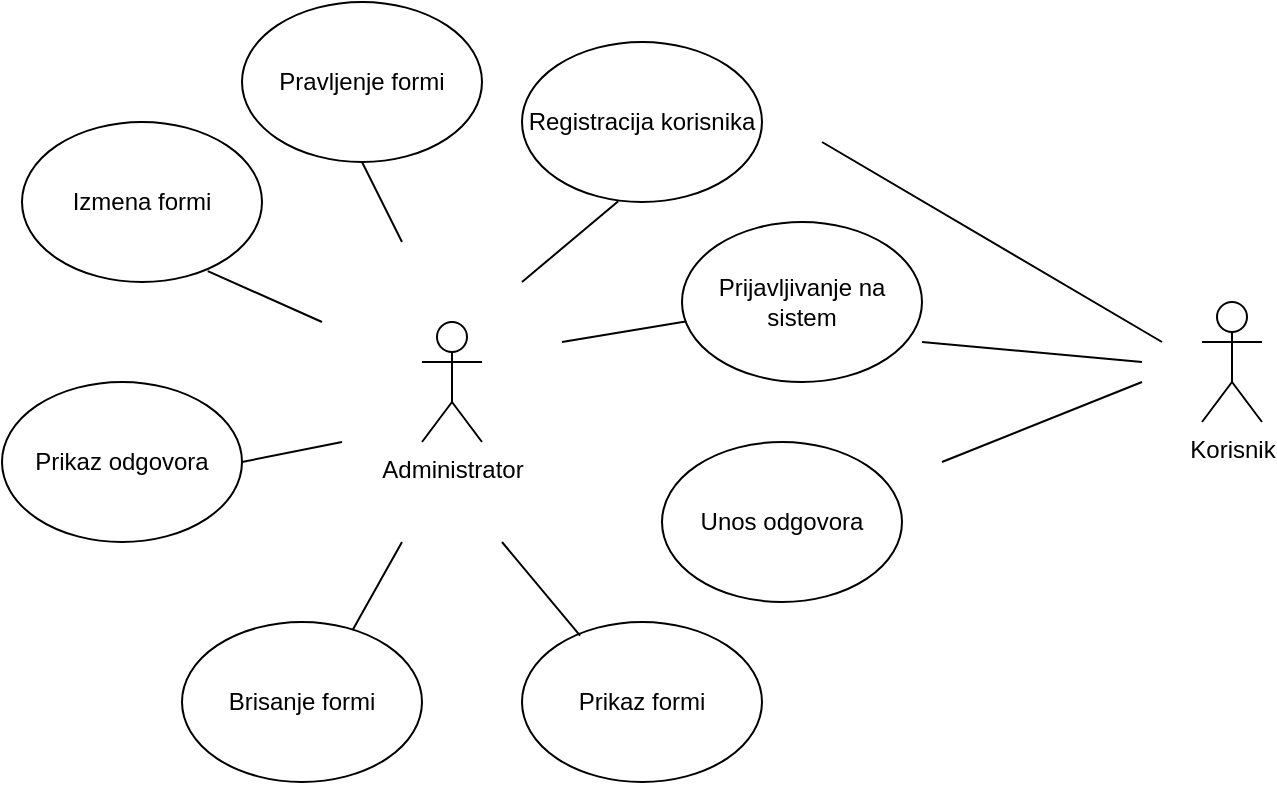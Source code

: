 <mxfile version="20.0.3" type="github" pages="16">
  <diagram id="C62X79YcPQKUkbeTNFrt" name="Page-1">
    <mxGraphModel dx="1038" dy="489" grid="0" gridSize="10" guides="1" tooltips="1" connect="1" arrows="1" fold="1" page="1" pageScale="1" pageWidth="850" pageHeight="1100" math="0" shadow="0">
      <root>
        <mxCell id="0" />
        <mxCell id="1" parent="0" />
        <mxCell id="KarkLA4Dr0Uli64Bh4ct-1" value="Korisnik" style="shape=umlActor;verticalLabelPosition=bottom;verticalAlign=top;html=1;outlineConnect=0;" parent="1" vertex="1">
          <mxGeometry x="610" y="270" width="30" height="60" as="geometry" />
        </mxCell>
        <mxCell id="KarkLA4Dr0Uli64Bh4ct-2" value="Prijavljivanje na sistem" style="ellipse;whiteSpace=wrap;html=1;" parent="1" vertex="1">
          <mxGeometry x="350" y="230" width="120" height="80" as="geometry" />
        </mxCell>
        <mxCell id="KarkLA4Dr0Uli64Bh4ct-3" value="Registracija korisnika" style="ellipse;whiteSpace=wrap;html=1;" parent="1" vertex="1">
          <mxGeometry x="270" y="140" width="120" height="80" as="geometry" />
        </mxCell>
        <mxCell id="KarkLA4Dr0Uli64Bh4ct-5" value="Prikaz odgovora" style="ellipse;whiteSpace=wrap;html=1;" parent="1" vertex="1">
          <mxGeometry x="10" y="310" width="120" height="80" as="geometry" />
        </mxCell>
        <mxCell id="KarkLA4Dr0Uli64Bh4ct-6" value="Brisanje formi" style="ellipse;whiteSpace=wrap;html=1;" parent="1" vertex="1">
          <mxGeometry x="100" y="430" width="120" height="80" as="geometry" />
        </mxCell>
        <mxCell id="KarkLA4Dr0Uli64Bh4ct-7" value="Prikaz formi" style="ellipse;whiteSpace=wrap;html=1;" parent="1" vertex="1">
          <mxGeometry x="270" y="430" width="120" height="80" as="geometry" />
        </mxCell>
        <mxCell id="KarkLA4Dr0Uli64Bh4ct-8" value="Unos odgovora" style="ellipse;whiteSpace=wrap;html=1;" parent="1" vertex="1">
          <mxGeometry x="340" y="340" width="120" height="80" as="geometry" />
        </mxCell>
        <mxCell id="KarkLA4Dr0Uli64Bh4ct-9" value="Izmena formi" style="ellipse;whiteSpace=wrap;html=1;" parent="1" vertex="1">
          <mxGeometry x="20" y="180" width="120" height="80" as="geometry" />
        </mxCell>
        <mxCell id="KarkLA4Dr0Uli64Bh4ct-10" value="Pravljenje formi" style="ellipse;whiteSpace=wrap;html=1;" parent="1" vertex="1">
          <mxGeometry x="130" y="120" width="120" height="80" as="geometry" />
        </mxCell>
        <mxCell id="KarkLA4Dr0Uli64Bh4ct-12" value="" style="endArrow=none;html=1;rounded=0;exitX=0.711;exitY=0.05;exitDx=0;exitDy=0;exitPerimeter=0;" parent="1" source="KarkLA4Dr0Uli64Bh4ct-6" edge="1">
          <mxGeometry width="50" height="50" relative="1" as="geometry">
            <mxPoint x="190" y="440" as="sourcePoint" />
            <mxPoint x="210" y="390" as="targetPoint" />
          </mxGeometry>
        </mxCell>
        <mxCell id="KarkLA4Dr0Uli64Bh4ct-13" value="" style="endArrow=none;html=1;rounded=0;exitX=1;exitY=0.5;exitDx=0;exitDy=0;" parent="1" source="KarkLA4Dr0Uli64Bh4ct-5" edge="1">
          <mxGeometry width="50" height="50" relative="1" as="geometry">
            <mxPoint x="210" y="420" as="sourcePoint" />
            <mxPoint x="180" y="340" as="targetPoint" />
            <Array as="points" />
          </mxGeometry>
        </mxCell>
        <mxCell id="KarkLA4Dr0Uli64Bh4ct-14" value="" style="endArrow=none;html=1;rounded=0;exitX=0.401;exitY=0.995;exitDx=0;exitDy=0;exitPerimeter=0;" parent="1" source="KarkLA4Dr0Uli64Bh4ct-3" edge="1">
          <mxGeometry width="50" height="50" relative="1" as="geometry">
            <mxPoint x="140" y="230" as="sourcePoint" />
            <mxPoint x="270" y="260" as="targetPoint" />
          </mxGeometry>
        </mxCell>
        <mxCell id="KarkLA4Dr0Uli64Bh4ct-15" value="" style="endArrow=none;html=1;rounded=0;" parent="1" source="KarkLA4Dr0Uli64Bh4ct-2" edge="1">
          <mxGeometry width="50" height="50" relative="1" as="geometry">
            <mxPoint x="314.96" y="322" as="sourcePoint" />
            <mxPoint x="290" y="290" as="targetPoint" />
            <Array as="points" />
          </mxGeometry>
        </mxCell>
        <mxCell id="KarkLA4Dr0Uli64Bh4ct-16" value="" style="endArrow=none;html=1;rounded=0;exitX=0.5;exitY=1;exitDx=0;exitDy=0;" parent="1" source="KarkLA4Dr0Uli64Bh4ct-10" edge="1">
          <mxGeometry width="50" height="50" relative="1" as="geometry">
            <mxPoint x="484.96" y="142" as="sourcePoint" />
            <mxPoint x="210" y="240" as="targetPoint" />
          </mxGeometry>
        </mxCell>
        <mxCell id="KarkLA4Dr0Uli64Bh4ct-17" value="" style="endArrow=none;html=1;rounded=0;entryX=0.774;entryY=0.932;entryDx=0;entryDy=0;entryPerimeter=0;" parent="1" target="KarkLA4Dr0Uli64Bh4ct-9" edge="1">
          <mxGeometry width="50" height="50" relative="1" as="geometry">
            <mxPoint x="170" y="280" as="sourcePoint" />
            <mxPoint x="580" y="160" as="targetPoint" />
          </mxGeometry>
        </mxCell>
        <mxCell id="KarkLA4Dr0Uli64Bh4ct-19" value="" style="endArrow=none;html=1;rounded=0;exitX=0.242;exitY=0.085;exitDx=0;exitDy=0;exitPerimeter=0;" parent="1" source="KarkLA4Dr0Uli64Bh4ct-7" edge="1">
          <mxGeometry width="50" height="50" relative="1" as="geometry">
            <mxPoint x="210" y="330" as="sourcePoint" />
            <mxPoint x="260" y="390" as="targetPoint" />
          </mxGeometry>
        </mxCell>
        <mxCell id="HwhyYS9CQzsB4hwUw_zx-2" value="Administrator" style="shape=umlActor;verticalLabelPosition=bottom;verticalAlign=top;html=1;outlineConnect=0;fontSize=12;" vertex="1" parent="1">
          <mxGeometry x="220" y="280" width="30" height="60" as="geometry" />
        </mxCell>
        <mxCell id="HwhyYS9CQzsB4hwUw_zx-6" value="" style="endArrow=none;html=1;rounded=0;fontSize=12;" edge="1" parent="1">
          <mxGeometry width="50" height="50" relative="1" as="geometry">
            <mxPoint x="420" y="190" as="sourcePoint" />
            <mxPoint x="590" y="290" as="targetPoint" />
          </mxGeometry>
        </mxCell>
        <mxCell id="HwhyYS9CQzsB4hwUw_zx-7" value="" style="endArrow=none;html=1;rounded=0;fontSize=12;" edge="1" parent="1">
          <mxGeometry width="50" height="50" relative="1" as="geometry">
            <mxPoint x="470" y="290" as="sourcePoint" />
            <mxPoint x="580" y="300" as="targetPoint" />
          </mxGeometry>
        </mxCell>
        <mxCell id="HwhyYS9CQzsB4hwUw_zx-8" value="" style="endArrow=none;html=1;rounded=0;fontSize=12;" edge="1" parent="1">
          <mxGeometry width="50" height="50" relative="1" as="geometry">
            <mxPoint x="480" y="350" as="sourcePoint" />
            <mxPoint x="580" y="310" as="targetPoint" />
          </mxGeometry>
        </mxCell>
      </root>
    </mxGraphModel>
  </diagram>
  <diagram id="AAoua3pzFErecDsrzg-d" name="registracija">
    <mxGraphModel dx="1038" dy="489" grid="0" gridSize="10" guides="1" tooltips="1" connect="1" arrows="1" fold="1" page="1" pageScale="1" pageWidth="850" pageHeight="1100" math="0" shadow="0">
      <root>
        <mxCell id="0" />
        <mxCell id="1" parent="0" />
        <mxCell id="6USkWj48DRPH_LUUI0kQ-1" value="Korisnik" style="shape=umlActor;verticalLabelPosition=bottom;verticalAlign=top;html=1;outlineConnect=0;fontSize=16;" parent="1" vertex="1">
          <mxGeometry x="130" y="240" width="30" height="60" as="geometry" />
        </mxCell>
        <mxCell id="6USkWj48DRPH_LUUI0kQ-2" value="Sistem" style="rounded=0;whiteSpace=wrap;html=1;fontSize=16;" parent="1" vertex="1">
          <mxGeometry x="420" y="250" width="120" height="60" as="geometry" />
        </mxCell>
        <mxCell id="6USkWj48DRPH_LUUI0kQ-3" value="" style="endArrow=none;dashed=1;html=1;rounded=0;startArrow=none;" parent="1" source="6USkWj48DRPH_LUUI0kQ-9" edge="1">
          <mxGeometry width="50" height="50" relative="1" as="geometry">
            <mxPoint x="140" y="620" as="sourcePoint" />
            <mxPoint x="140" y="320" as="targetPoint" />
          </mxGeometry>
        </mxCell>
        <mxCell id="6USkWj48DRPH_LUUI0kQ-4" value="" style="endArrow=none;dashed=1;html=1;rounded=0;entryX=0.5;entryY=1;entryDx=0;entryDy=0;startArrow=none;" parent="1" source="6USkWj48DRPH_LUUI0kQ-14" target="6USkWj48DRPH_LUUI0kQ-2" edge="1">
          <mxGeometry width="50" height="50" relative="1" as="geometry">
            <mxPoint x="480" y="610" as="sourcePoint" />
            <mxPoint x="320" y="500" as="targetPoint" />
          </mxGeometry>
        </mxCell>
        <mxCell id="6USkWj48DRPH_LUUI0kQ-9" value="" style="rounded=0;whiteSpace=wrap;html=1;fontSize=16;" parent="1" vertex="1">
          <mxGeometry x="130" y="360" width="20" height="60" as="geometry" />
        </mxCell>
        <mxCell id="6USkWj48DRPH_LUUI0kQ-10" value="" style="endArrow=none;dashed=1;html=1;rounded=0;startArrow=none;" parent="1" source="6USkWj48DRPH_LUUI0kQ-11" target="6USkWj48DRPH_LUUI0kQ-9" edge="1">
          <mxGeometry width="50" height="50" relative="1" as="geometry">
            <mxPoint x="140" y="620" as="sourcePoint" />
            <mxPoint x="140" y="320" as="targetPoint" />
          </mxGeometry>
        </mxCell>
        <mxCell id="6USkWj48DRPH_LUUI0kQ-11" value="" style="rounded=0;whiteSpace=wrap;html=1;fontSize=16;" parent="1" vertex="1">
          <mxGeometry x="130" y="460" width="20" height="60" as="geometry" />
        </mxCell>
        <mxCell id="6USkWj48DRPH_LUUI0kQ-12" value="" style="endArrow=none;dashed=1;html=1;rounded=0;" parent="1" target="6USkWj48DRPH_LUUI0kQ-11" edge="1">
          <mxGeometry width="50" height="50" relative="1" as="geometry">
            <mxPoint x="140" y="620" as="sourcePoint" />
            <mxPoint x="140" y="420" as="targetPoint" />
          </mxGeometry>
        </mxCell>
        <mxCell id="6USkWj48DRPH_LUUI0kQ-13" value="" style="rounded=0;whiteSpace=wrap;html=1;fontSize=16;" parent="1" vertex="1">
          <mxGeometry x="470" y="360" width="20" height="60" as="geometry" />
        </mxCell>
        <mxCell id="6USkWj48DRPH_LUUI0kQ-14" value="" style="rounded=0;whiteSpace=wrap;html=1;fontSize=16;" parent="1" vertex="1">
          <mxGeometry x="470" y="460" width="20" height="60" as="geometry" />
        </mxCell>
        <mxCell id="6USkWj48DRPH_LUUI0kQ-15" value="" style="endArrow=none;dashed=1;html=1;rounded=0;entryX=0.5;entryY=1;entryDx=0;entryDy=0;" parent="1" target="6USkWj48DRPH_LUUI0kQ-14" edge="1">
          <mxGeometry width="50" height="50" relative="1" as="geometry">
            <mxPoint x="480" y="610" as="sourcePoint" />
            <mxPoint x="480" y="310" as="targetPoint" />
          </mxGeometry>
        </mxCell>
        <mxCell id="6USkWj48DRPH_LUUI0kQ-16" value="" style="endArrow=classic;html=1;rounded=0;fontSize=16;exitX=1;exitY=0.25;exitDx=0;exitDy=0;entryX=0;entryY=0.25;entryDx=0;entryDy=0;" parent="1" source="6USkWj48DRPH_LUUI0kQ-9" target="6USkWj48DRPH_LUUI0kQ-13" edge="1">
          <mxGeometry width="50" height="50" relative="1" as="geometry">
            <mxPoint x="280" y="460" as="sourcePoint" />
            <mxPoint x="330" y="410" as="targetPoint" />
          </mxGeometry>
        </mxCell>
        <mxCell id="6USkWj48DRPH_LUUI0kQ-17" value="" style="endArrow=classic;html=1;rounded=0;fontSize=16;exitX=0;exitY=0.75;exitDx=0;exitDy=0;entryX=1;entryY=0.75;entryDx=0;entryDy=0;" parent="1" source="6USkWj48DRPH_LUUI0kQ-13" target="6USkWj48DRPH_LUUI0kQ-9" edge="1">
          <mxGeometry width="50" height="50" relative="1" as="geometry">
            <mxPoint x="280" y="460" as="sourcePoint" />
            <mxPoint x="330" y="410" as="targetPoint" />
          </mxGeometry>
        </mxCell>
        <mxCell id="6USkWj48DRPH_LUUI0kQ-18" value="otvoriFormuZaRegistraciju()" style="text;html=1;align=center;verticalAlign=middle;resizable=0;points=[];autosize=1;strokeColor=none;fillColor=none;fontSize=16;" parent="1" vertex="1">
          <mxGeometry x="190" y="345" width="220" height="30" as="geometry" />
        </mxCell>
        <mxCell id="6USkWj48DRPH_LUUI0kQ-19" value="&quot;Sistem vratio formu za registraciju&quot;" style="text;html=1;align=right;verticalAlign=middle;resizable=0;points=[];autosize=1;strokeColor=none;fillColor=none;fontSize=16;" parent="1" vertex="1">
          <mxGeometry x="160" y="375" width="280" height="30" as="geometry" />
        </mxCell>
        <mxCell id="6USkWj48DRPH_LUUI0kQ-20" value="" style="endArrow=classic;html=1;rounded=0;fontSize=16;exitX=1;exitY=0.25;exitDx=0;exitDy=0;entryX=0;entryY=0.25;entryDx=0;entryDy=0;" parent="1" source="6USkWj48DRPH_LUUI0kQ-11" target="6USkWj48DRPH_LUUI0kQ-14" edge="1">
          <mxGeometry width="50" height="50" relative="1" as="geometry">
            <mxPoint x="280" y="460" as="sourcePoint" />
            <mxPoint x="330" y="410" as="targetPoint" />
          </mxGeometry>
        </mxCell>
        <mxCell id="6USkWj48DRPH_LUUI0kQ-21" value="" style="endArrow=classic;html=1;rounded=0;fontSize=16;exitX=0;exitY=0.75;exitDx=0;exitDy=0;entryX=1;entryY=0.75;entryDx=0;entryDy=0;" parent="1" source="6USkWj48DRPH_LUUI0kQ-14" target="6USkWj48DRPH_LUUI0kQ-11" edge="1">
          <mxGeometry width="50" height="50" relative="1" as="geometry">
            <mxPoint x="280" y="460" as="sourcePoint" />
            <mxPoint x="330" y="410" as="targetPoint" />
          </mxGeometry>
        </mxCell>
        <mxCell id="ZHq1xx-7J7BKbU0VJLlM-1" value="Registruj se()" style="text;html=1;align=center;verticalAlign=middle;resizable=0;points=[];autosize=1;strokeColor=none;fillColor=none;fontSize=16;" parent="1" vertex="1">
          <mxGeometry x="240" y="445" width="120" height="30" as="geometry" />
        </mxCell>
        <mxCell id="ZHq1xx-7J7BKbU0VJLlM-2" value="&quot;Uspesno ste se registrovali&quot;" style="text;html=1;align=center;verticalAlign=middle;resizable=0;points=[];autosize=1;strokeColor=none;fillColor=none;fontSize=16;" parent="1" vertex="1">
          <mxGeometry x="185" y="475" width="230" height="30" as="geometry" />
        </mxCell>
      </root>
    </mxGraphModel>
  </diagram>
  <diagram id="CFgDSxMl5zM5tgXFUtrH" name="registracija alternativni scenario">
    <mxGraphModel dx="1038" dy="489" grid="0" gridSize="10" guides="1" tooltips="1" connect="1" arrows="1" fold="1" page="1" pageScale="1" pageWidth="850" pageHeight="1100" math="0" shadow="0">
      <root>
        <mxCell id="0" />
        <mxCell id="1" parent="0" />
        <mxCell id="LnN75h91cv-_vOsNvLI0-1" value="Korisnik" style="shape=umlActor;verticalLabelPosition=bottom;verticalAlign=top;html=1;outlineConnect=0;fontSize=16;" parent="1" vertex="1">
          <mxGeometry x="130" y="240" width="30" height="60" as="geometry" />
        </mxCell>
        <mxCell id="LnN75h91cv-_vOsNvLI0-2" value="Sistem" style="rounded=0;whiteSpace=wrap;html=1;fontSize=16;" parent="1" vertex="1">
          <mxGeometry x="420" y="250" width="120" height="60" as="geometry" />
        </mxCell>
        <mxCell id="LnN75h91cv-_vOsNvLI0-3" value="" style="endArrow=none;dashed=1;html=1;rounded=0;startArrow=none;" parent="1" source="LnN75h91cv-_vOsNvLI0-5" edge="1">
          <mxGeometry width="50" height="50" relative="1" as="geometry">
            <mxPoint x="140" y="620" as="sourcePoint" />
            <mxPoint x="140" y="320" as="targetPoint" />
          </mxGeometry>
        </mxCell>
        <mxCell id="LnN75h91cv-_vOsNvLI0-4" value="" style="endArrow=none;dashed=1;html=1;rounded=0;entryX=0.5;entryY=1;entryDx=0;entryDy=0;startArrow=none;" parent="1" source="LnN75h91cv-_vOsNvLI0-10" target="LnN75h91cv-_vOsNvLI0-2" edge="1">
          <mxGeometry width="50" height="50" relative="1" as="geometry">
            <mxPoint x="480" y="610" as="sourcePoint" />
            <mxPoint x="320" y="500" as="targetPoint" />
          </mxGeometry>
        </mxCell>
        <mxCell id="LnN75h91cv-_vOsNvLI0-5" value="" style="rounded=0;whiteSpace=wrap;html=1;fontSize=16;" parent="1" vertex="1">
          <mxGeometry x="130" y="360" width="20" height="60" as="geometry" />
        </mxCell>
        <mxCell id="LnN75h91cv-_vOsNvLI0-6" value="" style="endArrow=none;dashed=1;html=1;rounded=0;startArrow=none;" parent="1" source="LnN75h91cv-_vOsNvLI0-7" target="LnN75h91cv-_vOsNvLI0-5" edge="1">
          <mxGeometry width="50" height="50" relative="1" as="geometry">
            <mxPoint x="140" y="620" as="sourcePoint" />
            <mxPoint x="140" y="320" as="targetPoint" />
          </mxGeometry>
        </mxCell>
        <mxCell id="LnN75h91cv-_vOsNvLI0-7" value="" style="rounded=0;whiteSpace=wrap;html=1;fontSize=16;" parent="1" vertex="1">
          <mxGeometry x="130" y="460" width="20" height="60" as="geometry" />
        </mxCell>
        <mxCell id="LnN75h91cv-_vOsNvLI0-8" value="" style="endArrow=none;dashed=1;html=1;rounded=0;" parent="1" target="LnN75h91cv-_vOsNvLI0-7" edge="1">
          <mxGeometry width="50" height="50" relative="1" as="geometry">
            <mxPoint x="140" y="620" as="sourcePoint" />
            <mxPoint x="140" y="420" as="targetPoint" />
          </mxGeometry>
        </mxCell>
        <mxCell id="LnN75h91cv-_vOsNvLI0-9" value="" style="rounded=0;whiteSpace=wrap;html=1;fontSize=16;" parent="1" vertex="1">
          <mxGeometry x="470" y="360" width="20" height="60" as="geometry" />
        </mxCell>
        <mxCell id="LnN75h91cv-_vOsNvLI0-10" value="" style="rounded=0;whiteSpace=wrap;html=1;fontSize=16;" parent="1" vertex="1">
          <mxGeometry x="470" y="460" width="20" height="60" as="geometry" />
        </mxCell>
        <mxCell id="LnN75h91cv-_vOsNvLI0-11" value="" style="endArrow=none;dashed=1;html=1;rounded=0;entryX=0.5;entryY=1;entryDx=0;entryDy=0;" parent="1" target="LnN75h91cv-_vOsNvLI0-10" edge="1">
          <mxGeometry width="50" height="50" relative="1" as="geometry">
            <mxPoint x="480" y="610" as="sourcePoint" />
            <mxPoint x="480" y="310" as="targetPoint" />
          </mxGeometry>
        </mxCell>
        <mxCell id="LnN75h91cv-_vOsNvLI0-12" value="" style="endArrow=classic;html=1;rounded=0;fontSize=16;exitX=1;exitY=0.25;exitDx=0;exitDy=0;entryX=0;entryY=0.25;entryDx=0;entryDy=0;" parent="1" source="LnN75h91cv-_vOsNvLI0-5" target="LnN75h91cv-_vOsNvLI0-9" edge="1">
          <mxGeometry width="50" height="50" relative="1" as="geometry">
            <mxPoint x="280" y="460" as="sourcePoint" />
            <mxPoint x="330" y="410" as="targetPoint" />
          </mxGeometry>
        </mxCell>
        <mxCell id="LnN75h91cv-_vOsNvLI0-13" value="" style="endArrow=classic;html=1;rounded=0;fontSize=16;exitX=0;exitY=0.75;exitDx=0;exitDy=0;entryX=1;entryY=0.75;entryDx=0;entryDy=0;" parent="1" source="LnN75h91cv-_vOsNvLI0-9" target="LnN75h91cv-_vOsNvLI0-5" edge="1">
          <mxGeometry width="50" height="50" relative="1" as="geometry">
            <mxPoint x="280" y="460" as="sourcePoint" />
            <mxPoint x="330" y="410" as="targetPoint" />
          </mxGeometry>
        </mxCell>
        <mxCell id="LnN75h91cv-_vOsNvLI0-14" value="otvoriFormuZaRegistraciju()" style="text;html=1;align=center;verticalAlign=middle;resizable=0;points=[];autosize=1;strokeColor=none;fillColor=none;fontSize=14;" parent="1" vertex="1">
          <mxGeometry x="200" y="345" width="200" height="30" as="geometry" />
        </mxCell>
        <mxCell id="LnN75h91cv-_vOsNvLI0-15" value="&quot;Sistem vratio formu za registraciju&quot;" style="text;html=1;align=right;verticalAlign=middle;resizable=0;points=[];autosize=1;strokeColor=none;fillColor=none;fontSize=14;" parent="1" vertex="1">
          <mxGeometry x="190" y="375" width="240" height="30" as="geometry" />
        </mxCell>
        <mxCell id="LnN75h91cv-_vOsNvLI0-16" value="" style="endArrow=classic;html=1;rounded=0;fontSize=16;exitX=1;exitY=0.25;exitDx=0;exitDy=0;entryX=0;entryY=0.25;entryDx=0;entryDy=0;" parent="1" source="LnN75h91cv-_vOsNvLI0-7" target="LnN75h91cv-_vOsNvLI0-10" edge="1">
          <mxGeometry width="50" height="50" relative="1" as="geometry">
            <mxPoint x="280" y="460" as="sourcePoint" />
            <mxPoint x="330" y="410" as="targetPoint" />
          </mxGeometry>
        </mxCell>
        <mxCell id="LnN75h91cv-_vOsNvLI0-17" value="" style="endArrow=classic;html=1;rounded=0;fontSize=16;exitX=0;exitY=0.75;exitDx=0;exitDy=0;entryX=1;entryY=0.75;entryDx=0;entryDy=0;" parent="1" source="LnN75h91cv-_vOsNvLI0-10" target="LnN75h91cv-_vOsNvLI0-7" edge="1">
          <mxGeometry width="50" height="50" relative="1" as="geometry">
            <mxPoint x="280" y="460" as="sourcePoint" />
            <mxPoint x="330" y="410" as="targetPoint" />
          </mxGeometry>
        </mxCell>
        <mxCell id="octpg3zfUj2MCK01m-DS-1" value="Registruj se()" style="text;html=1;align=center;verticalAlign=middle;resizable=0;points=[];autosize=1;strokeColor=none;fillColor=none;fontSize=14;" parent="1" vertex="1">
          <mxGeometry x="255" y="445" width="110" height="30" as="geometry" />
        </mxCell>
        <mxCell id="octpg3zfUj2MCK01m-DS-2" value="&quot;Korisnik sa ovim korisnickim imenom vec postoji&quot;" style="text;html=1;align=center;verticalAlign=middle;resizable=0;points=[];autosize=1;strokeColor=none;fillColor=none;fontSize=13;" parent="1" vertex="1">
          <mxGeometry x="155" y="475" width="310" height="30" as="geometry" />
        </mxCell>
      </root>
    </mxGraphModel>
  </diagram>
  <diagram id="8R-PRgd2YpAZxKsO6v6m" name="login">
    <mxGraphModel dx="1038" dy="489" grid="0" gridSize="10" guides="1" tooltips="1" connect="1" arrows="1" fold="1" page="1" pageScale="1" pageWidth="850" pageHeight="1100" math="0" shadow="0">
      <root>
        <mxCell id="0" />
        <mxCell id="1" parent="0" />
        <mxCell id="fSmwq9WaWH3PlhVeYplA-1" value="Korisnik" style="shape=umlActor;verticalLabelPosition=bottom;verticalAlign=top;html=1;outlineConnect=0;fontSize=16;" parent="1" vertex="1">
          <mxGeometry x="130" y="240" width="30" height="60" as="geometry" />
        </mxCell>
        <mxCell id="fSmwq9WaWH3PlhVeYplA-2" value="Sistem" style="rounded=0;whiteSpace=wrap;html=1;fontSize=16;" parent="1" vertex="1">
          <mxGeometry x="420" y="250" width="120" height="60" as="geometry" />
        </mxCell>
        <mxCell id="fSmwq9WaWH3PlhVeYplA-3" value="" style="endArrow=none;dashed=1;html=1;rounded=0;startArrow=none;" parent="1" source="fSmwq9WaWH3PlhVeYplA-5" edge="1">
          <mxGeometry width="50" height="50" relative="1" as="geometry">
            <mxPoint x="140" y="620" as="sourcePoint" />
            <mxPoint x="140" y="320" as="targetPoint" />
          </mxGeometry>
        </mxCell>
        <mxCell id="fSmwq9WaWH3PlhVeYplA-4" value="" style="endArrow=none;dashed=1;html=1;rounded=0;entryX=0.5;entryY=1;entryDx=0;entryDy=0;startArrow=none;" parent="1" source="fSmwq9WaWH3PlhVeYplA-10" target="fSmwq9WaWH3PlhVeYplA-2" edge="1">
          <mxGeometry width="50" height="50" relative="1" as="geometry">
            <mxPoint x="480" y="610" as="sourcePoint" />
            <mxPoint x="320" y="500" as="targetPoint" />
          </mxGeometry>
        </mxCell>
        <mxCell id="fSmwq9WaWH3PlhVeYplA-5" value="" style="rounded=0;whiteSpace=wrap;html=1;fontSize=16;" parent="1" vertex="1">
          <mxGeometry x="130" y="360" width="20" height="60" as="geometry" />
        </mxCell>
        <mxCell id="fSmwq9WaWH3PlhVeYplA-6" value="" style="endArrow=none;dashed=1;html=1;rounded=0;startArrow=none;" parent="1" source="fSmwq9WaWH3PlhVeYplA-7" target="fSmwq9WaWH3PlhVeYplA-5" edge="1">
          <mxGeometry width="50" height="50" relative="1" as="geometry">
            <mxPoint x="140" y="620" as="sourcePoint" />
            <mxPoint x="140" y="320" as="targetPoint" />
          </mxGeometry>
        </mxCell>
        <mxCell id="fSmwq9WaWH3PlhVeYplA-7" value="" style="rounded=0;whiteSpace=wrap;html=1;fontSize=16;" parent="1" vertex="1">
          <mxGeometry x="130" y="460" width="20" height="60" as="geometry" />
        </mxCell>
        <mxCell id="fSmwq9WaWH3PlhVeYplA-8" value="" style="endArrow=none;dashed=1;html=1;rounded=0;" parent="1" target="fSmwq9WaWH3PlhVeYplA-7" edge="1">
          <mxGeometry width="50" height="50" relative="1" as="geometry">
            <mxPoint x="140" y="620" as="sourcePoint" />
            <mxPoint x="140" y="420" as="targetPoint" />
          </mxGeometry>
        </mxCell>
        <mxCell id="fSmwq9WaWH3PlhVeYplA-9" value="" style="rounded=0;whiteSpace=wrap;html=1;fontSize=16;" parent="1" vertex="1">
          <mxGeometry x="470" y="360" width="20" height="60" as="geometry" />
        </mxCell>
        <mxCell id="fSmwq9WaWH3PlhVeYplA-10" value="" style="rounded=0;whiteSpace=wrap;html=1;fontSize=16;" parent="1" vertex="1">
          <mxGeometry x="470" y="460" width="20" height="60" as="geometry" />
        </mxCell>
        <mxCell id="fSmwq9WaWH3PlhVeYplA-11" value="" style="endArrow=none;dashed=1;html=1;rounded=0;entryX=0.5;entryY=1;entryDx=0;entryDy=0;" parent="1" target="fSmwq9WaWH3PlhVeYplA-10" edge="1">
          <mxGeometry width="50" height="50" relative="1" as="geometry">
            <mxPoint x="480" y="610" as="sourcePoint" />
            <mxPoint x="480" y="310" as="targetPoint" />
          </mxGeometry>
        </mxCell>
        <mxCell id="fSmwq9WaWH3PlhVeYplA-12" value="" style="endArrow=classic;html=1;rounded=0;fontSize=16;exitX=1;exitY=0.25;exitDx=0;exitDy=0;entryX=0;entryY=0.25;entryDx=0;entryDy=0;" parent="1" source="fSmwq9WaWH3PlhVeYplA-5" target="fSmwq9WaWH3PlhVeYplA-9" edge="1">
          <mxGeometry width="50" height="50" relative="1" as="geometry">
            <mxPoint x="280" y="460" as="sourcePoint" />
            <mxPoint x="330" y="410" as="targetPoint" />
          </mxGeometry>
        </mxCell>
        <mxCell id="fSmwq9WaWH3PlhVeYplA-13" value="" style="endArrow=classic;html=1;rounded=0;fontSize=16;exitX=0;exitY=0.75;exitDx=0;exitDy=0;entryX=1;entryY=0.75;entryDx=0;entryDy=0;" parent="1" source="fSmwq9WaWH3PlhVeYplA-9" target="fSmwq9WaWH3PlhVeYplA-5" edge="1">
          <mxGeometry width="50" height="50" relative="1" as="geometry">
            <mxPoint x="280" y="460" as="sourcePoint" />
            <mxPoint x="330" y="410" as="targetPoint" />
          </mxGeometry>
        </mxCell>
        <mxCell id="fSmwq9WaWH3PlhVeYplA-14" value="otvoriFormuZaPrijavu()" style="text;html=1;align=center;verticalAlign=middle;resizable=0;points=[];autosize=1;strokeColor=none;fillColor=none;fontSize=14;" parent="1" vertex="1">
          <mxGeometry x="215" y="345" width="170" height="30" as="geometry" />
        </mxCell>
        <mxCell id="fSmwq9WaWH3PlhVeYplA-15" value="&quot;Sistem vratio formu za prijavu&quot;" style="text;html=1;align=right;verticalAlign=middle;resizable=0;points=[];autosize=1;strokeColor=none;fillColor=none;fontSize=14;" parent="1" vertex="1">
          <mxGeometry x="200" y="375" width="220" height="30" as="geometry" />
        </mxCell>
        <mxCell id="fSmwq9WaWH3PlhVeYplA-16" value="" style="endArrow=classic;html=1;rounded=0;fontSize=16;exitX=1;exitY=0.25;exitDx=0;exitDy=0;entryX=0;entryY=0.25;entryDx=0;entryDy=0;" parent="1" source="fSmwq9WaWH3PlhVeYplA-7" target="fSmwq9WaWH3PlhVeYplA-10" edge="1">
          <mxGeometry width="50" height="50" relative="1" as="geometry">
            <mxPoint x="280" y="460" as="sourcePoint" />
            <mxPoint x="330" y="410" as="targetPoint" />
          </mxGeometry>
        </mxCell>
        <mxCell id="fSmwq9WaWH3PlhVeYplA-17" value="" style="endArrow=classic;html=1;rounded=0;fontSize=16;exitX=0;exitY=0.75;exitDx=0;exitDy=0;entryX=1;entryY=0.75;entryDx=0;entryDy=0;" parent="1" source="fSmwq9WaWH3PlhVeYplA-10" target="fSmwq9WaWH3PlhVeYplA-7" edge="1">
          <mxGeometry width="50" height="50" relative="1" as="geometry">
            <mxPoint x="280" y="460" as="sourcePoint" />
            <mxPoint x="330" y="410" as="targetPoint" />
          </mxGeometry>
        </mxCell>
        <mxCell id="fSmwq9WaWH3PlhVeYplA-18" value="Login()" style="text;html=1;align=center;verticalAlign=middle;resizable=0;points=[];autosize=1;strokeColor=none;fillColor=none;fontSize=14;" parent="1" vertex="1">
          <mxGeometry x="255" y="445" width="70" height="30" as="geometry" />
        </mxCell>
        <mxCell id="fSmwq9WaWH3PlhVeYplA-19" value="&quot;Korisnik je uspesno ulogovan&quot;" style="text;html=1;align=center;verticalAlign=middle;resizable=0;points=[];autosize=1;strokeColor=none;fillColor=none;fontSize=14;" parent="1" vertex="1">
          <mxGeometry x="180" y="475" width="220" height="30" as="geometry" />
        </mxCell>
      </root>
    </mxGraphModel>
  </diagram>
  <diagram id="8Ju1ICXw0x9DDO_hQBcx" name="login alternativni">
    <mxGraphModel dx="1038" dy="489" grid="0" gridSize="10" guides="1" tooltips="1" connect="1" arrows="1" fold="1" page="1" pageScale="1" pageWidth="850" pageHeight="1100" math="0" shadow="0">
      <root>
        <mxCell id="0" />
        <mxCell id="1" parent="0" />
        <mxCell id="UfWuYf5gvgNZSquSyamg-1" value="Korisnik" style="shape=umlActor;verticalLabelPosition=bottom;verticalAlign=top;html=1;outlineConnect=0;fontSize=16;" parent="1" vertex="1">
          <mxGeometry x="130" y="240" width="30" height="60" as="geometry" />
        </mxCell>
        <mxCell id="UfWuYf5gvgNZSquSyamg-2" value="Sistem" style="rounded=0;whiteSpace=wrap;html=1;fontSize=16;" parent="1" vertex="1">
          <mxGeometry x="420" y="250" width="120" height="60" as="geometry" />
        </mxCell>
        <mxCell id="UfWuYf5gvgNZSquSyamg-3" value="" style="endArrow=none;dashed=1;html=1;rounded=0;startArrow=none;" parent="1" source="UfWuYf5gvgNZSquSyamg-5" edge="1">
          <mxGeometry width="50" height="50" relative="1" as="geometry">
            <mxPoint x="140" y="620" as="sourcePoint" />
            <mxPoint x="140" y="320" as="targetPoint" />
          </mxGeometry>
        </mxCell>
        <mxCell id="UfWuYf5gvgNZSquSyamg-4" value="" style="endArrow=none;dashed=1;html=1;rounded=0;entryX=0.5;entryY=1;entryDx=0;entryDy=0;startArrow=none;" parent="1" source="UfWuYf5gvgNZSquSyamg-10" target="UfWuYf5gvgNZSquSyamg-2" edge="1">
          <mxGeometry width="50" height="50" relative="1" as="geometry">
            <mxPoint x="480" y="610" as="sourcePoint" />
            <mxPoint x="320" y="500" as="targetPoint" />
          </mxGeometry>
        </mxCell>
        <mxCell id="UfWuYf5gvgNZSquSyamg-5" value="" style="rounded=0;whiteSpace=wrap;html=1;fontSize=16;" parent="1" vertex="1">
          <mxGeometry x="130" y="360" width="20" height="60" as="geometry" />
        </mxCell>
        <mxCell id="UfWuYf5gvgNZSquSyamg-6" value="" style="endArrow=none;dashed=1;html=1;rounded=0;startArrow=none;" parent="1" source="UfWuYf5gvgNZSquSyamg-7" target="UfWuYf5gvgNZSquSyamg-5" edge="1">
          <mxGeometry width="50" height="50" relative="1" as="geometry">
            <mxPoint x="140" y="620" as="sourcePoint" />
            <mxPoint x="140" y="320" as="targetPoint" />
          </mxGeometry>
        </mxCell>
        <mxCell id="UfWuYf5gvgNZSquSyamg-7" value="" style="rounded=0;whiteSpace=wrap;html=1;fontSize=16;" parent="1" vertex="1">
          <mxGeometry x="130" y="460" width="20" height="60" as="geometry" />
        </mxCell>
        <mxCell id="UfWuYf5gvgNZSquSyamg-8" value="" style="endArrow=none;dashed=1;html=1;rounded=0;" parent="1" target="UfWuYf5gvgNZSquSyamg-7" edge="1">
          <mxGeometry width="50" height="50" relative="1" as="geometry">
            <mxPoint x="140" y="620" as="sourcePoint" />
            <mxPoint x="140" y="420" as="targetPoint" />
          </mxGeometry>
        </mxCell>
        <mxCell id="UfWuYf5gvgNZSquSyamg-9" value="" style="rounded=0;whiteSpace=wrap;html=1;fontSize=16;" parent="1" vertex="1">
          <mxGeometry x="470" y="360" width="20" height="60" as="geometry" />
        </mxCell>
        <mxCell id="UfWuYf5gvgNZSquSyamg-10" value="" style="rounded=0;whiteSpace=wrap;html=1;fontSize=16;" parent="1" vertex="1">
          <mxGeometry x="470" y="460" width="20" height="60" as="geometry" />
        </mxCell>
        <mxCell id="UfWuYf5gvgNZSquSyamg-11" value="" style="endArrow=none;dashed=1;html=1;rounded=0;entryX=0.5;entryY=1;entryDx=0;entryDy=0;" parent="1" target="UfWuYf5gvgNZSquSyamg-10" edge="1">
          <mxGeometry width="50" height="50" relative="1" as="geometry">
            <mxPoint x="480" y="610" as="sourcePoint" />
            <mxPoint x="480" y="310" as="targetPoint" />
          </mxGeometry>
        </mxCell>
        <mxCell id="UfWuYf5gvgNZSquSyamg-12" value="" style="endArrow=classic;html=1;rounded=0;fontSize=16;exitX=1;exitY=0.25;exitDx=0;exitDy=0;entryX=0;entryY=0.25;entryDx=0;entryDy=0;" parent="1" source="UfWuYf5gvgNZSquSyamg-5" target="UfWuYf5gvgNZSquSyamg-9" edge="1">
          <mxGeometry width="50" height="50" relative="1" as="geometry">
            <mxPoint x="280" y="460" as="sourcePoint" />
            <mxPoint x="330" y="410" as="targetPoint" />
          </mxGeometry>
        </mxCell>
        <mxCell id="UfWuYf5gvgNZSquSyamg-13" value="" style="endArrow=classic;html=1;rounded=0;fontSize=16;exitX=0;exitY=0.75;exitDx=0;exitDy=0;entryX=1;entryY=0.75;entryDx=0;entryDy=0;" parent="1" source="UfWuYf5gvgNZSquSyamg-9" target="UfWuYf5gvgNZSquSyamg-5" edge="1">
          <mxGeometry width="50" height="50" relative="1" as="geometry">
            <mxPoint x="280" y="460" as="sourcePoint" />
            <mxPoint x="330" y="410" as="targetPoint" />
          </mxGeometry>
        </mxCell>
        <mxCell id="UfWuYf5gvgNZSquSyamg-14" value="otvoriFormuZaPrijavu()" style="text;html=1;align=center;verticalAlign=middle;resizable=0;points=[];autosize=1;strokeColor=none;fillColor=none;fontSize=14;" parent="1" vertex="1">
          <mxGeometry x="215" y="345" width="170" height="30" as="geometry" />
        </mxCell>
        <mxCell id="UfWuYf5gvgNZSquSyamg-15" value="&quot;Sistem vratio formu za prijavu&quot;" style="text;html=1;align=right;verticalAlign=middle;resizable=0;points=[];autosize=1;strokeColor=none;fillColor=none;fontSize=14;" parent="1" vertex="1">
          <mxGeometry x="200" y="375" width="220" height="30" as="geometry" />
        </mxCell>
        <mxCell id="UfWuYf5gvgNZSquSyamg-16" value="" style="endArrow=classic;html=1;rounded=0;fontSize=16;exitX=1;exitY=0.25;exitDx=0;exitDy=0;entryX=0;entryY=0.25;entryDx=0;entryDy=0;" parent="1" source="UfWuYf5gvgNZSquSyamg-7" target="UfWuYf5gvgNZSquSyamg-10" edge="1">
          <mxGeometry width="50" height="50" relative="1" as="geometry">
            <mxPoint x="280" y="460" as="sourcePoint" />
            <mxPoint x="330" y="410" as="targetPoint" />
          </mxGeometry>
        </mxCell>
        <mxCell id="UfWuYf5gvgNZSquSyamg-17" value="" style="endArrow=classic;html=1;rounded=0;fontSize=16;exitX=0;exitY=0.75;exitDx=0;exitDy=0;entryX=1;entryY=0.75;entryDx=0;entryDy=0;" parent="1" source="UfWuYf5gvgNZSquSyamg-10" target="UfWuYf5gvgNZSquSyamg-7" edge="1">
          <mxGeometry width="50" height="50" relative="1" as="geometry">
            <mxPoint x="280" y="460" as="sourcePoint" />
            <mxPoint x="330" y="410" as="targetPoint" />
          </mxGeometry>
        </mxCell>
        <mxCell id="UfWuYf5gvgNZSquSyamg-18" value="Prijava()" style="text;html=1;align=center;verticalAlign=middle;resizable=0;points=[];autosize=1;strokeColor=none;fillColor=none;fontSize=14;" parent="1" vertex="1">
          <mxGeometry x="250" y="445" width="80" height="30" as="geometry" />
        </mxCell>
        <mxCell id="UfWuYf5gvgNZSquSyamg-19" value="&quot;Pogresno korisnicko ime ili sifra&quot;" style="text;html=1;align=center;verticalAlign=middle;resizable=0;points=[];autosize=1;strokeColor=none;fillColor=none;fontSize=14;" parent="1" vertex="1">
          <mxGeometry x="185" y="475" width="230" height="30" as="geometry" />
        </mxCell>
      </root>
    </mxGraphModel>
  </diagram>
  <diagram id="RC0wZUTdgtP6DINhHIFN" name="Brisanje forme">
    <mxGraphModel dx="1038" dy="489" grid="0" gridSize="10" guides="1" tooltips="1" connect="1" arrows="1" fold="1" page="1" pageScale="1" pageWidth="850" pageHeight="1100" math="0" shadow="0">
      <root>
        <mxCell id="0" />
        <mxCell id="1" parent="0" />
        <mxCell id="0ZtSLZ8aq92BHC1UpQaw-1" value="Korisnik" style="shape=umlActor;verticalLabelPosition=bottom;verticalAlign=top;html=1;outlineConnect=0;fontSize=16;" parent="1" vertex="1">
          <mxGeometry x="130" y="240" width="30" height="60" as="geometry" />
        </mxCell>
        <mxCell id="0ZtSLZ8aq92BHC1UpQaw-2" value="Sistem" style="rounded=0;whiteSpace=wrap;html=1;fontSize=16;" parent="1" vertex="1">
          <mxGeometry x="420" y="250" width="120" height="60" as="geometry" />
        </mxCell>
        <mxCell id="0ZtSLZ8aq92BHC1UpQaw-3" value="" style="endArrow=none;dashed=1;html=1;rounded=0;startArrow=none;" parent="1" source="0ZtSLZ8aq92BHC1UpQaw-5" edge="1">
          <mxGeometry width="50" height="50" relative="1" as="geometry">
            <mxPoint x="140" y="620" as="sourcePoint" />
            <mxPoint x="140" y="320" as="targetPoint" />
          </mxGeometry>
        </mxCell>
        <mxCell id="0ZtSLZ8aq92BHC1UpQaw-4" value="" style="endArrow=none;dashed=1;html=1;rounded=0;entryX=0.5;entryY=1;entryDx=0;entryDy=0;startArrow=none;" parent="1" target="0ZtSLZ8aq92BHC1UpQaw-2" edge="1">
          <mxGeometry width="50" height="50" relative="1" as="geometry">
            <mxPoint x="480" y="460" as="sourcePoint" />
            <mxPoint x="320" y="500" as="targetPoint" />
          </mxGeometry>
        </mxCell>
        <mxCell id="0ZtSLZ8aq92BHC1UpQaw-5" value="" style="rounded=0;whiteSpace=wrap;html=1;fontSize=16;" parent="1" vertex="1">
          <mxGeometry x="130" y="360" width="20" height="60" as="geometry" />
        </mxCell>
        <mxCell id="0ZtSLZ8aq92BHC1UpQaw-6" value="" style="endArrow=none;dashed=1;html=1;rounded=0;startArrow=none;" parent="1" target="0ZtSLZ8aq92BHC1UpQaw-5" edge="1">
          <mxGeometry width="50" height="50" relative="1" as="geometry">
            <mxPoint x="140" y="460" as="sourcePoint" />
            <mxPoint x="140" y="320" as="targetPoint" />
          </mxGeometry>
        </mxCell>
        <mxCell id="0ZtSLZ8aq92BHC1UpQaw-9" value="" style="rounded=0;whiteSpace=wrap;html=1;fontSize=16;" parent="1" vertex="1">
          <mxGeometry x="470" y="360" width="20" height="60" as="geometry" />
        </mxCell>
        <mxCell id="0ZtSLZ8aq92BHC1UpQaw-12" value="" style="endArrow=classic;html=1;rounded=0;fontSize=16;exitX=1;exitY=0.25;exitDx=0;exitDy=0;entryX=0;entryY=0.25;entryDx=0;entryDy=0;" parent="1" source="0ZtSLZ8aq92BHC1UpQaw-5" target="0ZtSLZ8aq92BHC1UpQaw-9" edge="1">
          <mxGeometry width="50" height="50" relative="1" as="geometry">
            <mxPoint x="280" y="460" as="sourcePoint" />
            <mxPoint x="330" y="410" as="targetPoint" />
          </mxGeometry>
        </mxCell>
        <mxCell id="0ZtSLZ8aq92BHC1UpQaw-13" value="" style="endArrow=classic;html=1;rounded=0;fontSize=16;exitX=0;exitY=0.75;exitDx=0;exitDy=0;entryX=1;entryY=0.75;entryDx=0;entryDy=0;" parent="1" source="0ZtSLZ8aq92BHC1UpQaw-9" target="0ZtSLZ8aq92BHC1UpQaw-5" edge="1">
          <mxGeometry width="50" height="50" relative="1" as="geometry">
            <mxPoint x="280" y="460" as="sourcePoint" />
            <mxPoint x="330" y="410" as="targetPoint" />
          </mxGeometry>
        </mxCell>
        <mxCell id="0ZtSLZ8aq92BHC1UpQaw-14" value="obrisiFormu(Forma)" style="text;html=1;align=center;verticalAlign=middle;resizable=0;points=[];autosize=1;strokeColor=none;fillColor=none;fontSize=16;" parent="1" vertex="1">
          <mxGeometry x="220" y="345" width="160" height="30" as="geometry" />
        </mxCell>
        <mxCell id="0ZtSLZ8aq92BHC1UpQaw-15" value="&quot;Sistem je uspesno obrisao formu&quot;" style="text;html=1;align=right;verticalAlign=middle;resizable=0;points=[];autosize=1;strokeColor=none;fillColor=none;fontSize=16;" parent="1" vertex="1">
          <mxGeometry x="170" y="375" width="270" height="30" as="geometry" />
        </mxCell>
      </root>
    </mxGraphModel>
  </diagram>
  <diagram id="pmMSqU913MaoJ9GQu_0U" name="brisanje forme alternativni">
    <mxGraphModel dx="1038" dy="489" grid="0" gridSize="10" guides="1" tooltips="1" connect="1" arrows="1" fold="1" page="1" pageScale="1" pageWidth="850" pageHeight="1100" math="0" shadow="0">
      <root>
        <mxCell id="0" />
        <mxCell id="1" parent="0" />
        <mxCell id="MIDxklGkdMCFLnR-XwpQ-1" value="Korisnik" style="shape=umlActor;verticalLabelPosition=bottom;verticalAlign=top;html=1;outlineConnect=0;fontSize=16;" parent="1" vertex="1">
          <mxGeometry x="130" y="240" width="30" height="60" as="geometry" />
        </mxCell>
        <mxCell id="MIDxklGkdMCFLnR-XwpQ-2" value="Sistem" style="rounded=0;whiteSpace=wrap;html=1;fontSize=16;" parent="1" vertex="1">
          <mxGeometry x="420" y="250" width="120" height="60" as="geometry" />
        </mxCell>
        <mxCell id="MIDxklGkdMCFLnR-XwpQ-3" value="" style="endArrow=none;dashed=1;html=1;rounded=0;startArrow=none;" parent="1" source="MIDxklGkdMCFLnR-XwpQ-5" edge="1">
          <mxGeometry width="50" height="50" relative="1" as="geometry">
            <mxPoint x="140" y="620" as="sourcePoint" />
            <mxPoint x="140" y="320" as="targetPoint" />
          </mxGeometry>
        </mxCell>
        <mxCell id="MIDxklGkdMCFLnR-XwpQ-4" value="" style="endArrow=none;dashed=1;html=1;rounded=0;entryX=0.5;entryY=1;entryDx=0;entryDy=0;startArrow=none;" parent="1" target="MIDxklGkdMCFLnR-XwpQ-2" edge="1">
          <mxGeometry width="50" height="50" relative="1" as="geometry">
            <mxPoint x="480" y="460" as="sourcePoint" />
            <mxPoint x="320" y="500" as="targetPoint" />
          </mxGeometry>
        </mxCell>
        <mxCell id="MIDxklGkdMCFLnR-XwpQ-5" value="" style="rounded=0;whiteSpace=wrap;html=1;fontSize=16;" parent="1" vertex="1">
          <mxGeometry x="130" y="360" width="20" height="60" as="geometry" />
        </mxCell>
        <mxCell id="MIDxklGkdMCFLnR-XwpQ-6" value="" style="endArrow=none;dashed=1;html=1;rounded=0;startArrow=none;" parent="1" target="MIDxklGkdMCFLnR-XwpQ-5" edge="1">
          <mxGeometry width="50" height="50" relative="1" as="geometry">
            <mxPoint x="140" y="460" as="sourcePoint" />
            <mxPoint x="140" y="320" as="targetPoint" />
          </mxGeometry>
        </mxCell>
        <mxCell id="MIDxklGkdMCFLnR-XwpQ-9" value="" style="rounded=0;whiteSpace=wrap;html=1;fontSize=16;" parent="1" vertex="1">
          <mxGeometry x="470" y="360" width="20" height="60" as="geometry" />
        </mxCell>
        <mxCell id="MIDxklGkdMCFLnR-XwpQ-12" value="" style="endArrow=classic;html=1;rounded=0;fontSize=16;exitX=1;exitY=0.25;exitDx=0;exitDy=0;entryX=0;entryY=0.25;entryDx=0;entryDy=0;" parent="1" source="MIDxklGkdMCFLnR-XwpQ-5" target="MIDxklGkdMCFLnR-XwpQ-9" edge="1">
          <mxGeometry width="50" height="50" relative="1" as="geometry">
            <mxPoint x="280" y="460" as="sourcePoint" />
            <mxPoint x="330" y="410" as="targetPoint" />
          </mxGeometry>
        </mxCell>
        <mxCell id="MIDxklGkdMCFLnR-XwpQ-13" value="" style="endArrow=classic;html=1;rounded=0;fontSize=16;exitX=0;exitY=0.75;exitDx=0;exitDy=0;entryX=1;entryY=0.75;entryDx=0;entryDy=0;" parent="1" source="MIDxklGkdMCFLnR-XwpQ-9" target="MIDxklGkdMCFLnR-XwpQ-5" edge="1">
          <mxGeometry width="50" height="50" relative="1" as="geometry">
            <mxPoint x="280" y="460" as="sourcePoint" />
            <mxPoint x="330" y="410" as="targetPoint" />
          </mxGeometry>
        </mxCell>
        <mxCell id="MIDxklGkdMCFLnR-XwpQ-14" value="obrisiFormu(Forma)" style="text;html=1;align=center;verticalAlign=middle;resizable=0;points=[];autosize=1;strokeColor=none;fillColor=none;fontSize=16;" parent="1" vertex="1">
          <mxGeometry x="220" y="345" width="160" height="30" as="geometry" />
        </mxCell>
        <mxCell id="MIDxklGkdMCFLnR-XwpQ-15" value="&quot;Sistem ne moze da obrise formu&quot;" style="text;html=1;align=right;verticalAlign=middle;resizable=0;points=[];autosize=1;strokeColor=none;fillColor=none;fontSize=16;" parent="1" vertex="1">
          <mxGeometry x="170" y="375" width="270" height="30" as="geometry" />
        </mxCell>
      </root>
    </mxGraphModel>
  </diagram>
  <diagram id="BdBoKQFfBERvHaSW_Eh-" name="pravljenje formi">
    <mxGraphModel dx="1038" dy="489" grid="0" gridSize="10" guides="1" tooltips="1" connect="1" arrows="1" fold="1" page="1" pageScale="1" pageWidth="850" pageHeight="1100" math="0" shadow="0">
      <root>
        <mxCell id="0" />
        <mxCell id="1" parent="0" />
        <mxCell id="TjfuTRpQrn7pIGCOBlvT-18" value="Korisnik" style="shape=umlActor;verticalLabelPosition=bottom;verticalAlign=top;html=1;outlineConnect=0;fontSize=16;" parent="1" vertex="1">
          <mxGeometry x="130" y="240" width="30" height="60" as="geometry" />
        </mxCell>
        <mxCell id="TjfuTRpQrn7pIGCOBlvT-19" value="Sistem" style="rounded=0;whiteSpace=wrap;html=1;fontSize=16;" parent="1" vertex="1">
          <mxGeometry x="420" y="190" width="120" height="60" as="geometry" />
        </mxCell>
        <mxCell id="TjfuTRpQrn7pIGCOBlvT-20" value="" style="endArrow=none;dashed=1;html=1;rounded=0;startArrow=none;" parent="1" source="TjfuTRpQrn7pIGCOBlvT-22" edge="1">
          <mxGeometry width="50" height="50" relative="1" as="geometry">
            <mxPoint x="140" y="620" as="sourcePoint" />
            <mxPoint x="140" y="320" as="targetPoint" />
          </mxGeometry>
        </mxCell>
        <mxCell id="TjfuTRpQrn7pIGCOBlvT-21" value="" style="endArrow=none;dashed=1;html=1;rounded=0;entryX=0.5;entryY=1;entryDx=0;entryDy=0;startArrow=none;" parent="1" source="TjfuTRpQrn7pIGCOBlvT-27" target="TjfuTRpQrn7pIGCOBlvT-19" edge="1">
          <mxGeometry width="50" height="50" relative="1" as="geometry">
            <mxPoint x="480" y="610" as="sourcePoint" />
            <mxPoint x="320" y="500" as="targetPoint" />
          </mxGeometry>
        </mxCell>
        <mxCell id="TjfuTRpQrn7pIGCOBlvT-22" value="" style="rounded=0;whiteSpace=wrap;html=1;fontSize=16;" parent="1" vertex="1">
          <mxGeometry x="130" y="360" width="20" height="60" as="geometry" />
        </mxCell>
        <mxCell id="TjfuTRpQrn7pIGCOBlvT-23" value="" style="endArrow=none;dashed=1;html=1;rounded=0;startArrow=none;" parent="1" source="TjfuTRpQrn7pIGCOBlvT-24" target="TjfuTRpQrn7pIGCOBlvT-22" edge="1">
          <mxGeometry width="50" height="50" relative="1" as="geometry">
            <mxPoint x="140" y="620" as="sourcePoint" />
            <mxPoint x="140" y="320" as="targetPoint" />
          </mxGeometry>
        </mxCell>
        <mxCell id="TjfuTRpQrn7pIGCOBlvT-24" value="" style="rounded=0;whiteSpace=wrap;html=1;fontSize=16;" parent="1" vertex="1">
          <mxGeometry x="130" y="460" width="20" height="60" as="geometry" />
        </mxCell>
        <mxCell id="TjfuTRpQrn7pIGCOBlvT-25" value="" style="endArrow=none;dashed=1;html=1;rounded=0;" parent="1" target="TjfuTRpQrn7pIGCOBlvT-24" edge="1">
          <mxGeometry width="50" height="50" relative="1" as="geometry">
            <mxPoint x="140" y="620" as="sourcePoint" />
            <mxPoint x="140" y="420" as="targetPoint" />
          </mxGeometry>
        </mxCell>
        <mxCell id="TjfuTRpQrn7pIGCOBlvT-26" value="" style="rounded=0;whiteSpace=wrap;html=1;fontSize=16;" parent="1" vertex="1">
          <mxGeometry x="470" y="360" width="20" height="60" as="geometry" />
        </mxCell>
        <mxCell id="TjfuTRpQrn7pIGCOBlvT-27" value="" style="rounded=0;whiteSpace=wrap;html=1;fontSize=16;" parent="1" vertex="1">
          <mxGeometry x="470" y="460" width="20" height="60" as="geometry" />
        </mxCell>
        <mxCell id="TjfuTRpQrn7pIGCOBlvT-28" value="" style="endArrow=none;dashed=1;html=1;rounded=0;entryX=0.5;entryY=1;entryDx=0;entryDy=0;" parent="1" target="TjfuTRpQrn7pIGCOBlvT-27" edge="1">
          <mxGeometry width="50" height="50" relative="1" as="geometry">
            <mxPoint x="480" y="610" as="sourcePoint" />
            <mxPoint x="480" y="310" as="targetPoint" />
          </mxGeometry>
        </mxCell>
        <mxCell id="TjfuTRpQrn7pIGCOBlvT-29" value="" style="endArrow=classic;html=1;rounded=0;fontSize=16;exitX=1;exitY=0.25;exitDx=0;exitDy=0;entryX=0;entryY=0.25;entryDx=0;entryDy=0;" parent="1" source="TjfuTRpQrn7pIGCOBlvT-22" target="TjfuTRpQrn7pIGCOBlvT-26" edge="1">
          <mxGeometry width="50" height="50" relative="1" as="geometry">
            <mxPoint x="280" y="460" as="sourcePoint" />
            <mxPoint x="330" y="410" as="targetPoint" />
          </mxGeometry>
        </mxCell>
        <mxCell id="TjfuTRpQrn7pIGCOBlvT-30" value="" style="endArrow=classic;html=1;rounded=0;fontSize=16;exitX=0;exitY=0.75;exitDx=0;exitDy=0;entryX=1;entryY=0.75;entryDx=0;entryDy=0;" parent="1" source="TjfuTRpQrn7pIGCOBlvT-26" target="TjfuTRpQrn7pIGCOBlvT-22" edge="1">
          <mxGeometry width="50" height="50" relative="1" as="geometry">
            <mxPoint x="280" y="460" as="sourcePoint" />
            <mxPoint x="330" y="410" as="targetPoint" />
          </mxGeometry>
        </mxCell>
        <mxCell id="TjfuTRpQrn7pIGCOBlvT-31" value="otvoriFormuZaDodavanjeForme()" style="text;html=1;align=center;verticalAlign=middle;resizable=0;points=[];autosize=1;strokeColor=none;fillColor=none;fontSize=14;" parent="1" vertex="1">
          <mxGeometry x="185" y="345" width="230" height="30" as="geometry" />
        </mxCell>
        <mxCell id="TjfuTRpQrn7pIGCOBlvT-32" value="&quot;Sistem je uspesno otvorio formu&quot;" style="text;html=1;align=right;verticalAlign=middle;resizable=0;points=[];autosize=1;strokeColor=none;fillColor=none;fontSize=14;" parent="1" vertex="1">
          <mxGeometry x="195" y="375" width="230" height="30" as="geometry" />
        </mxCell>
        <mxCell id="TjfuTRpQrn7pIGCOBlvT-33" value="" style="endArrow=classic;html=1;rounded=0;fontSize=16;exitX=1;exitY=0.25;exitDx=0;exitDy=0;entryX=0;entryY=0.25;entryDx=0;entryDy=0;" parent="1" source="TjfuTRpQrn7pIGCOBlvT-24" target="TjfuTRpQrn7pIGCOBlvT-27" edge="1">
          <mxGeometry width="50" height="50" relative="1" as="geometry">
            <mxPoint x="280" y="460" as="sourcePoint" />
            <mxPoint x="330" y="410" as="targetPoint" />
          </mxGeometry>
        </mxCell>
        <mxCell id="TjfuTRpQrn7pIGCOBlvT-34" value="" style="endArrow=classic;html=1;rounded=0;fontSize=16;exitX=0;exitY=0.75;exitDx=0;exitDy=0;entryX=1;entryY=0.75;entryDx=0;entryDy=0;" parent="1" source="TjfuTRpQrn7pIGCOBlvT-27" target="TjfuTRpQrn7pIGCOBlvT-24" edge="1">
          <mxGeometry width="50" height="50" relative="1" as="geometry">
            <mxPoint x="280" y="460" as="sourcePoint" />
            <mxPoint x="330" y="410" as="targetPoint" />
          </mxGeometry>
        </mxCell>
        <mxCell id="NM8hmucmmmcCFat56BAe-1" value="Forma" style="rounded=0;whiteSpace=wrap;html=1;fontSize=14;" parent="1" vertex="1">
          <mxGeometry x="260" y="190" width="120" height="60" as="geometry" />
        </mxCell>
        <mxCell id="NM8hmucmmmcCFat56BAe-2" value="" style="endArrow=none;dashed=1;html=1;rounded=0;fontSize=14;entryX=0.5;entryY=1;entryDx=0;entryDy=0;" parent="1" target="NM8hmucmmmcCFat56BAe-1" edge="1">
          <mxGeometry width="50" height="50" relative="1" as="geometry">
            <mxPoint x="320" y="330" as="sourcePoint" />
            <mxPoint x="450" y="380" as="targetPoint" />
          </mxGeometry>
        </mxCell>
        <mxCell id="NM8hmucmmmcCFat56BAe-3" value="" style="endArrow=classic;html=1;rounded=0;fontSize=14;" parent="1" edge="1">
          <mxGeometry width="50" height="50" relative="1" as="geometry">
            <mxPoint x="320" y="280" as="sourcePoint" />
            <mxPoint x="480" y="280" as="targetPoint" />
            <Array as="points" />
          </mxGeometry>
        </mxCell>
        <mxCell id="NM8hmucmmmcCFat56BAe-4" value="" style="endArrow=classic;html=1;rounded=0;fontSize=14;" parent="1" edge="1">
          <mxGeometry width="50" height="50" relative="1" as="geometry">
            <mxPoint x="480" y="320" as="sourcePoint" />
            <mxPoint x="320" y="320" as="targetPoint" />
          </mxGeometry>
        </mxCell>
        <mxCell id="NM8hmucmmmcCFat56BAe-5" value="UcitajListuPitanja(List&amp;lt;Pitanja&amp;gt;)" style="text;html=1;align=center;verticalAlign=middle;resizable=0;points=[];autosize=1;strokeColor=none;fillColor=none;fontSize=10;" parent="1" vertex="1">
          <mxGeometry x="320" y="255" width="160" height="30" as="geometry" />
        </mxCell>
        <mxCell id="NM8hmucmmmcCFat56BAe-6" value="ListaPitanja" style="text;html=1;align=center;verticalAlign=middle;resizable=0;points=[];autosize=1;strokeColor=none;fillColor=none;fontSize=10;" parent="1" vertex="1">
          <mxGeometry x="360" y="295" width="80" height="30" as="geometry" />
        </mxCell>
        <mxCell id="NM8hmucmmmcCFat56BAe-7" value="ZapamtiFormu(Forma)" style="text;html=1;align=center;verticalAlign=middle;resizable=0;points=[];autosize=1;strokeColor=none;fillColor=none;fontSize=14;" parent="1" vertex="1">
          <mxGeometry x="230" y="445" width="160" height="30" as="geometry" />
        </mxCell>
        <mxCell id="NM8hmucmmmcCFat56BAe-8" value="&quot;Sistem je uspesno zapamtio formu&quot;" style="text;html=1;align=right;verticalAlign=middle;resizable=0;points=[];autosize=1;strokeColor=none;fillColor=none;fontSize=14;" parent="1" vertex="1">
          <mxGeometry x="170" y="475" width="250" height="30" as="geometry" />
        </mxCell>
      </root>
    </mxGraphModel>
  </diagram>
  <diagram id="lEMteKLOLY8BxUejZbwn" name="pravljenje formi alternativno">
    <mxGraphModel dx="1038" dy="489" grid="0" gridSize="10" guides="1" tooltips="1" connect="1" arrows="1" fold="1" page="1" pageScale="1" pageWidth="850" pageHeight="1100" math="0" shadow="0">
      <root>
        <mxCell id="0" />
        <mxCell id="1" parent="0" />
        <mxCell id="-u84kqIy_kklh1Ee9aMB-1" value="Korisnik" style="shape=umlActor;verticalLabelPosition=bottom;verticalAlign=top;html=1;outlineConnect=0;fontSize=16;" parent="1" vertex="1">
          <mxGeometry x="130" y="240" width="30" height="60" as="geometry" />
        </mxCell>
        <mxCell id="-u84kqIy_kklh1Ee9aMB-2" value="Sistem" style="rounded=0;whiteSpace=wrap;html=1;fontSize=16;" parent="1" vertex="1">
          <mxGeometry x="420" y="190" width="120" height="60" as="geometry" />
        </mxCell>
        <mxCell id="-u84kqIy_kklh1Ee9aMB-3" value="" style="endArrow=none;dashed=1;html=1;rounded=0;startArrow=none;" parent="1" source="-u84kqIy_kklh1Ee9aMB-5" edge="1">
          <mxGeometry width="50" height="50" relative="1" as="geometry">
            <mxPoint x="140" y="620" as="sourcePoint" />
            <mxPoint x="140" y="320" as="targetPoint" />
          </mxGeometry>
        </mxCell>
        <mxCell id="-u84kqIy_kklh1Ee9aMB-4" value="" style="endArrow=none;dashed=1;html=1;rounded=0;entryX=0.5;entryY=1;entryDx=0;entryDy=0;startArrow=none;" parent="1" source="-u84kqIy_kklh1Ee9aMB-10" target="-u84kqIy_kklh1Ee9aMB-2" edge="1">
          <mxGeometry width="50" height="50" relative="1" as="geometry">
            <mxPoint x="480" y="610" as="sourcePoint" />
            <mxPoint x="320" y="500" as="targetPoint" />
          </mxGeometry>
        </mxCell>
        <mxCell id="-u84kqIy_kklh1Ee9aMB-5" value="" style="rounded=0;whiteSpace=wrap;html=1;fontSize=16;" parent="1" vertex="1">
          <mxGeometry x="130" y="360" width="20" height="60" as="geometry" />
        </mxCell>
        <mxCell id="-u84kqIy_kklh1Ee9aMB-6" value="" style="endArrow=none;dashed=1;html=1;rounded=0;startArrow=none;" parent="1" source="-u84kqIy_kklh1Ee9aMB-7" target="-u84kqIy_kklh1Ee9aMB-5" edge="1">
          <mxGeometry width="50" height="50" relative="1" as="geometry">
            <mxPoint x="140" y="620" as="sourcePoint" />
            <mxPoint x="140" y="320" as="targetPoint" />
          </mxGeometry>
        </mxCell>
        <mxCell id="-u84kqIy_kklh1Ee9aMB-7" value="" style="rounded=0;whiteSpace=wrap;html=1;fontSize=16;" parent="1" vertex="1">
          <mxGeometry x="130" y="460" width="20" height="60" as="geometry" />
        </mxCell>
        <mxCell id="-u84kqIy_kklh1Ee9aMB-8" value="" style="endArrow=none;dashed=1;html=1;rounded=0;" parent="1" target="-u84kqIy_kklh1Ee9aMB-7" edge="1">
          <mxGeometry width="50" height="50" relative="1" as="geometry">
            <mxPoint x="140" y="620" as="sourcePoint" />
            <mxPoint x="140" y="420" as="targetPoint" />
          </mxGeometry>
        </mxCell>
        <mxCell id="-u84kqIy_kklh1Ee9aMB-9" value="" style="rounded=0;whiteSpace=wrap;html=1;fontSize=16;" parent="1" vertex="1">
          <mxGeometry x="470" y="360" width="20" height="60" as="geometry" />
        </mxCell>
        <mxCell id="-u84kqIy_kklh1Ee9aMB-10" value="" style="rounded=0;whiteSpace=wrap;html=1;fontSize=16;" parent="1" vertex="1">
          <mxGeometry x="470" y="460" width="20" height="60" as="geometry" />
        </mxCell>
        <mxCell id="-u84kqIy_kklh1Ee9aMB-11" value="" style="endArrow=none;dashed=1;html=1;rounded=0;entryX=0.5;entryY=1;entryDx=0;entryDy=0;" parent="1" target="-u84kqIy_kklh1Ee9aMB-10" edge="1">
          <mxGeometry width="50" height="50" relative="1" as="geometry">
            <mxPoint x="480" y="610" as="sourcePoint" />
            <mxPoint x="480" y="310" as="targetPoint" />
          </mxGeometry>
        </mxCell>
        <mxCell id="-u84kqIy_kklh1Ee9aMB-12" value="" style="endArrow=classic;html=1;rounded=0;fontSize=16;exitX=1;exitY=0.25;exitDx=0;exitDy=0;entryX=0;entryY=0.25;entryDx=0;entryDy=0;" parent="1" source="-u84kqIy_kklh1Ee9aMB-5" target="-u84kqIy_kklh1Ee9aMB-9" edge="1">
          <mxGeometry width="50" height="50" relative="1" as="geometry">
            <mxPoint x="280" y="460" as="sourcePoint" />
            <mxPoint x="330" y="410" as="targetPoint" />
          </mxGeometry>
        </mxCell>
        <mxCell id="-u84kqIy_kklh1Ee9aMB-13" value="" style="endArrow=classic;html=1;rounded=0;fontSize=16;exitX=0;exitY=0.75;exitDx=0;exitDy=0;entryX=1;entryY=0.75;entryDx=0;entryDy=0;" parent="1" source="-u84kqIy_kklh1Ee9aMB-9" target="-u84kqIy_kklh1Ee9aMB-5" edge="1">
          <mxGeometry width="50" height="50" relative="1" as="geometry">
            <mxPoint x="280" y="460" as="sourcePoint" />
            <mxPoint x="330" y="410" as="targetPoint" />
          </mxGeometry>
        </mxCell>
        <mxCell id="-u84kqIy_kklh1Ee9aMB-14" value="otvoriFormuZaDodavanjeForme()" style="text;html=1;align=center;verticalAlign=middle;resizable=0;points=[];autosize=1;strokeColor=none;fillColor=none;fontSize=14;" parent="1" vertex="1">
          <mxGeometry x="185" y="345" width="230" height="30" as="geometry" />
        </mxCell>
        <mxCell id="-u84kqIy_kklh1Ee9aMB-15" value="&quot;Sistem je uspesno otvorio formu&quot;" style="text;html=1;align=right;verticalAlign=middle;resizable=0;points=[];autosize=1;strokeColor=none;fillColor=none;fontSize=14;" parent="1" vertex="1">
          <mxGeometry x="195" y="375" width="230" height="30" as="geometry" />
        </mxCell>
        <mxCell id="-u84kqIy_kklh1Ee9aMB-16" value="" style="endArrow=classic;html=1;rounded=0;fontSize=16;exitX=1;exitY=0.25;exitDx=0;exitDy=0;entryX=0;entryY=0.25;entryDx=0;entryDy=0;" parent="1" source="-u84kqIy_kklh1Ee9aMB-7" target="-u84kqIy_kklh1Ee9aMB-10" edge="1">
          <mxGeometry width="50" height="50" relative="1" as="geometry">
            <mxPoint x="280" y="460" as="sourcePoint" />
            <mxPoint x="330" y="410" as="targetPoint" />
          </mxGeometry>
        </mxCell>
        <mxCell id="-u84kqIy_kklh1Ee9aMB-17" value="" style="endArrow=classic;html=1;rounded=0;fontSize=16;exitX=0;exitY=0.75;exitDx=0;exitDy=0;entryX=1;entryY=0.75;entryDx=0;entryDy=0;" parent="1" source="-u84kqIy_kklh1Ee9aMB-10" target="-u84kqIy_kklh1Ee9aMB-7" edge="1">
          <mxGeometry width="50" height="50" relative="1" as="geometry">
            <mxPoint x="280" y="460" as="sourcePoint" />
            <mxPoint x="330" y="410" as="targetPoint" />
          </mxGeometry>
        </mxCell>
        <mxCell id="-u84kqIy_kklh1Ee9aMB-18" value="Forma" style="rounded=0;whiteSpace=wrap;html=1;fontSize=14;" parent="1" vertex="1">
          <mxGeometry x="260" y="190" width="120" height="60" as="geometry" />
        </mxCell>
        <mxCell id="-u84kqIy_kklh1Ee9aMB-19" value="" style="endArrow=none;dashed=1;html=1;rounded=0;fontSize=14;entryX=0.5;entryY=1;entryDx=0;entryDy=0;" parent="1" target="-u84kqIy_kklh1Ee9aMB-18" edge="1">
          <mxGeometry width="50" height="50" relative="1" as="geometry">
            <mxPoint x="320" y="330" as="sourcePoint" />
            <mxPoint x="450" y="380" as="targetPoint" />
          </mxGeometry>
        </mxCell>
        <mxCell id="-u84kqIy_kklh1Ee9aMB-20" value="" style="endArrow=classic;html=1;rounded=0;fontSize=14;" parent="1" edge="1">
          <mxGeometry width="50" height="50" relative="1" as="geometry">
            <mxPoint x="320" y="280" as="sourcePoint" />
            <mxPoint x="480" y="280" as="targetPoint" />
            <Array as="points" />
          </mxGeometry>
        </mxCell>
        <mxCell id="-u84kqIy_kklh1Ee9aMB-21" value="" style="endArrow=classic;html=1;rounded=0;fontSize=14;" parent="1" edge="1">
          <mxGeometry width="50" height="50" relative="1" as="geometry">
            <mxPoint x="480" y="320" as="sourcePoint" />
            <mxPoint x="320" y="320" as="targetPoint" />
          </mxGeometry>
        </mxCell>
        <mxCell id="-u84kqIy_kklh1Ee9aMB-22" value="UcitajListuPitanja(List&amp;lt;Pitanja&amp;gt;)" style="text;html=1;align=center;verticalAlign=middle;resizable=0;points=[];autosize=1;strokeColor=none;fillColor=none;fontSize=10;" parent="1" vertex="1">
          <mxGeometry x="320" y="255" width="160" height="30" as="geometry" />
        </mxCell>
        <mxCell id="-u84kqIy_kklh1Ee9aMB-23" value="ListaPitanja" style="text;html=1;align=center;verticalAlign=middle;resizable=0;points=[];autosize=1;strokeColor=none;fillColor=none;fontSize=10;" parent="1" vertex="1">
          <mxGeometry x="360" y="295" width="80" height="30" as="geometry" />
        </mxCell>
        <mxCell id="-u84kqIy_kklh1Ee9aMB-24" value="ZapamtiFormu(Forma)" style="text;html=1;align=center;verticalAlign=middle;resizable=0;points=[];autosize=1;strokeColor=none;fillColor=none;fontSize=14;" parent="1" vertex="1">
          <mxGeometry x="230" y="445" width="160" height="30" as="geometry" />
        </mxCell>
        <mxCell id="-u84kqIy_kklh1Ee9aMB-25" value="&quot;Sistem ne moze da zapamti formu&quot;" style="text;html=1;align=right;verticalAlign=middle;resizable=0;points=[];autosize=1;strokeColor=none;fillColor=none;fontSize=14;" parent="1" vertex="1">
          <mxGeometry x="170" y="475" width="250" height="30" as="geometry" />
        </mxCell>
      </root>
    </mxGraphModel>
  </diagram>
  <diagram id="bS4RVIEdoSIucpdj0P02" name="izmena forme">
    <mxGraphModel dx="1038" dy="489" grid="0" gridSize="10" guides="1" tooltips="1" connect="1" arrows="1" fold="1" page="1" pageScale="1" pageWidth="850" pageHeight="1100" math="0" shadow="0">
      <root>
        <mxCell id="0" />
        <mxCell id="1" parent="0" />
        <mxCell id="7VntI2vK5e67xYfSQJnO-1" value="Korisnik" style="shape=umlActor;verticalLabelPosition=bottom;verticalAlign=top;html=1;outlineConnect=0;fontSize=16;" parent="1" vertex="1">
          <mxGeometry x="130" y="240" width="30" height="60" as="geometry" />
        </mxCell>
        <mxCell id="7VntI2vK5e67xYfSQJnO-2" value="Sistem" style="rounded=0;whiteSpace=wrap;html=1;fontSize=16;" parent="1" vertex="1">
          <mxGeometry x="420" y="190" width="120" height="60" as="geometry" />
        </mxCell>
        <mxCell id="7VntI2vK5e67xYfSQJnO-3" value="" style="endArrow=none;dashed=1;html=1;rounded=0;startArrow=none;" parent="1" source="7VntI2vK5e67xYfSQJnO-5" edge="1">
          <mxGeometry width="50" height="50" relative="1" as="geometry">
            <mxPoint x="140" y="620" as="sourcePoint" />
            <mxPoint x="140" y="320" as="targetPoint" />
          </mxGeometry>
        </mxCell>
        <mxCell id="7VntI2vK5e67xYfSQJnO-4" value="" style="endArrow=none;dashed=1;html=1;rounded=0;entryX=0.5;entryY=1;entryDx=0;entryDy=0;startArrow=none;" parent="1" source="7VntI2vK5e67xYfSQJnO-10" target="7VntI2vK5e67xYfSQJnO-2" edge="1">
          <mxGeometry width="50" height="50" relative="1" as="geometry">
            <mxPoint x="480" y="610" as="sourcePoint" />
            <mxPoint x="320" y="500" as="targetPoint" />
          </mxGeometry>
        </mxCell>
        <mxCell id="7VntI2vK5e67xYfSQJnO-5" value="" style="rounded=0;whiteSpace=wrap;html=1;fontSize=16;" parent="1" vertex="1">
          <mxGeometry x="130" y="360" width="20" height="60" as="geometry" />
        </mxCell>
        <mxCell id="7VntI2vK5e67xYfSQJnO-6" value="" style="endArrow=none;dashed=1;html=1;rounded=0;startArrow=none;" parent="1" source="7VntI2vK5e67xYfSQJnO-7" target="7VntI2vK5e67xYfSQJnO-5" edge="1">
          <mxGeometry width="50" height="50" relative="1" as="geometry">
            <mxPoint x="140" y="620" as="sourcePoint" />
            <mxPoint x="140" y="320" as="targetPoint" />
          </mxGeometry>
        </mxCell>
        <mxCell id="7VntI2vK5e67xYfSQJnO-7" value="" style="rounded=0;whiteSpace=wrap;html=1;fontSize=16;" parent="1" vertex="1">
          <mxGeometry x="130" y="460" width="20" height="60" as="geometry" />
        </mxCell>
        <mxCell id="7VntI2vK5e67xYfSQJnO-8" value="" style="endArrow=none;dashed=1;html=1;rounded=0;" parent="1" target="7VntI2vK5e67xYfSQJnO-7" edge="1">
          <mxGeometry width="50" height="50" relative="1" as="geometry">
            <mxPoint x="140" y="620" as="sourcePoint" />
            <mxPoint x="140" y="420" as="targetPoint" />
          </mxGeometry>
        </mxCell>
        <mxCell id="7VntI2vK5e67xYfSQJnO-9" value="" style="rounded=0;whiteSpace=wrap;html=1;fontSize=16;" parent="1" vertex="1">
          <mxGeometry x="470" y="360" width="20" height="60" as="geometry" />
        </mxCell>
        <mxCell id="7VntI2vK5e67xYfSQJnO-10" value="" style="rounded=0;whiteSpace=wrap;html=1;fontSize=16;" parent="1" vertex="1">
          <mxGeometry x="470" y="460" width="20" height="60" as="geometry" />
        </mxCell>
        <mxCell id="7VntI2vK5e67xYfSQJnO-11" value="" style="endArrow=none;dashed=1;html=1;rounded=0;entryX=0.5;entryY=1;entryDx=0;entryDy=0;" parent="1" target="7VntI2vK5e67xYfSQJnO-10" edge="1">
          <mxGeometry width="50" height="50" relative="1" as="geometry">
            <mxPoint x="480" y="610" as="sourcePoint" />
            <mxPoint x="480" y="310" as="targetPoint" />
          </mxGeometry>
        </mxCell>
        <mxCell id="7VntI2vK5e67xYfSQJnO-12" value="" style="endArrow=classic;html=1;rounded=0;fontSize=16;exitX=1;exitY=0.25;exitDx=0;exitDy=0;entryX=0;entryY=0.25;entryDx=0;entryDy=0;" parent="1" source="7VntI2vK5e67xYfSQJnO-5" target="7VntI2vK5e67xYfSQJnO-9" edge="1">
          <mxGeometry width="50" height="50" relative="1" as="geometry">
            <mxPoint x="280" y="460" as="sourcePoint" />
            <mxPoint x="330" y="410" as="targetPoint" />
          </mxGeometry>
        </mxCell>
        <mxCell id="7VntI2vK5e67xYfSQJnO-13" value="" style="endArrow=classic;html=1;rounded=0;fontSize=16;exitX=0;exitY=0.75;exitDx=0;exitDy=0;entryX=1;entryY=0.75;entryDx=0;entryDy=0;" parent="1" source="7VntI2vK5e67xYfSQJnO-9" target="7VntI2vK5e67xYfSQJnO-5" edge="1">
          <mxGeometry width="50" height="50" relative="1" as="geometry">
            <mxPoint x="280" y="460" as="sourcePoint" />
            <mxPoint x="330" y="410" as="targetPoint" />
          </mxGeometry>
        </mxCell>
        <mxCell id="7VntI2vK5e67xYfSQJnO-14" value="otvoriFormuZaDodavanjeForme()" style="text;html=1;align=center;verticalAlign=middle;resizable=0;points=[];autosize=1;strokeColor=none;fillColor=none;fontSize=14;" parent="1" vertex="1">
          <mxGeometry x="185" y="345" width="230" height="30" as="geometry" />
        </mxCell>
        <mxCell id="7VntI2vK5e67xYfSQJnO-15" value="&quot;Sistem je uspesno otvorio formu&quot;" style="text;html=1;align=right;verticalAlign=middle;resizable=0;points=[];autosize=1;strokeColor=none;fillColor=none;fontSize=14;" parent="1" vertex="1">
          <mxGeometry x="195" y="375" width="230" height="30" as="geometry" />
        </mxCell>
        <mxCell id="7VntI2vK5e67xYfSQJnO-16" value="" style="endArrow=classic;html=1;rounded=0;fontSize=16;exitX=1;exitY=0.25;exitDx=0;exitDy=0;entryX=0;entryY=0.25;entryDx=0;entryDy=0;" parent="1" source="7VntI2vK5e67xYfSQJnO-7" target="7VntI2vK5e67xYfSQJnO-10" edge="1">
          <mxGeometry width="50" height="50" relative="1" as="geometry">
            <mxPoint x="280" y="460" as="sourcePoint" />
            <mxPoint x="330" y="410" as="targetPoint" />
          </mxGeometry>
        </mxCell>
        <mxCell id="7VntI2vK5e67xYfSQJnO-17" value="" style="endArrow=classic;html=1;rounded=0;fontSize=16;exitX=0;exitY=0.75;exitDx=0;exitDy=0;entryX=1;entryY=0.75;entryDx=0;entryDy=0;" parent="1" source="7VntI2vK5e67xYfSQJnO-10" target="7VntI2vK5e67xYfSQJnO-7" edge="1">
          <mxGeometry width="50" height="50" relative="1" as="geometry">
            <mxPoint x="280" y="460" as="sourcePoint" />
            <mxPoint x="330" y="410" as="targetPoint" />
          </mxGeometry>
        </mxCell>
        <mxCell id="7VntI2vK5e67xYfSQJnO-18" value="Forma" style="rounded=0;whiteSpace=wrap;html=1;fontSize=14;" parent="1" vertex="1">
          <mxGeometry x="260" y="190" width="120" height="60" as="geometry" />
        </mxCell>
        <mxCell id="7VntI2vK5e67xYfSQJnO-19" value="" style="endArrow=none;dashed=1;html=1;rounded=0;fontSize=14;entryX=0.5;entryY=1;entryDx=0;entryDy=0;" parent="1" target="7VntI2vK5e67xYfSQJnO-18" edge="1">
          <mxGeometry width="50" height="50" relative="1" as="geometry">
            <mxPoint x="320" y="330" as="sourcePoint" />
            <mxPoint x="450" y="380" as="targetPoint" />
          </mxGeometry>
        </mxCell>
        <mxCell id="7VntI2vK5e67xYfSQJnO-20" value="" style="endArrow=classic;html=1;rounded=0;fontSize=14;" parent="1" edge="1">
          <mxGeometry width="50" height="50" relative="1" as="geometry">
            <mxPoint x="320" y="280" as="sourcePoint" />
            <mxPoint x="480" y="280" as="targetPoint" />
            <Array as="points" />
          </mxGeometry>
        </mxCell>
        <mxCell id="7VntI2vK5e67xYfSQJnO-21" value="" style="endArrow=classic;html=1;rounded=0;fontSize=14;" parent="1" edge="1">
          <mxGeometry width="50" height="50" relative="1" as="geometry">
            <mxPoint x="480" y="320" as="sourcePoint" />
            <mxPoint x="320" y="320" as="targetPoint" />
          </mxGeometry>
        </mxCell>
        <mxCell id="7VntI2vK5e67xYfSQJnO-22" value="UcitajListuPitanja(List&amp;lt;Pitanja&amp;gt;)" style="text;html=1;align=center;verticalAlign=middle;resizable=0;points=[];autosize=1;strokeColor=none;fillColor=none;fontSize=10;" parent="1" vertex="1">
          <mxGeometry x="320" y="255" width="160" height="30" as="geometry" />
        </mxCell>
        <mxCell id="7VntI2vK5e67xYfSQJnO-23" value="ListaPitanja" style="text;html=1;align=center;verticalAlign=middle;resizable=0;points=[];autosize=1;strokeColor=none;fillColor=none;fontSize=10;" parent="1" vertex="1">
          <mxGeometry x="360" y="295" width="80" height="30" as="geometry" />
        </mxCell>
        <mxCell id="7VntI2vK5e67xYfSQJnO-24" value="IzmeniFormu(Forma)" style="text;html=1;align=center;verticalAlign=middle;resizable=0;points=[];autosize=1;strokeColor=none;fillColor=none;fontSize=14;" parent="1" vertex="1">
          <mxGeometry x="235" y="445" width="150" height="30" as="geometry" />
        </mxCell>
        <mxCell id="7VntI2vK5e67xYfSQJnO-25" value="&quot;Sistem je uspesno izmenio formu&quot;" style="text;html=1;align=right;verticalAlign=middle;resizable=0;points=[];autosize=1;strokeColor=none;fillColor=none;fontSize=14;" parent="1" vertex="1">
          <mxGeometry x="180" y="475" width="240" height="30" as="geometry" />
        </mxCell>
      </root>
    </mxGraphModel>
  </diagram>
  <diagram id="omku4ju2bKlamzziZlto" name="izmena forme alternativno">
    <mxGraphModel dx="1038" dy="489" grid="0" gridSize="10" guides="1" tooltips="1" connect="1" arrows="1" fold="1" page="1" pageScale="1" pageWidth="850" pageHeight="1100" math="0" shadow="0">
      <root>
        <mxCell id="0" />
        <mxCell id="1" parent="0" />
        <mxCell id="e32IOV79xk5hxoEI3lUC-1" value="Korisnik" style="shape=umlActor;verticalLabelPosition=bottom;verticalAlign=top;html=1;outlineConnect=0;fontSize=16;" parent="1" vertex="1">
          <mxGeometry x="130" y="240" width="30" height="60" as="geometry" />
        </mxCell>
        <mxCell id="e32IOV79xk5hxoEI3lUC-2" value="Sistem" style="rounded=0;whiteSpace=wrap;html=1;fontSize=16;" parent="1" vertex="1">
          <mxGeometry x="420" y="190" width="120" height="60" as="geometry" />
        </mxCell>
        <mxCell id="e32IOV79xk5hxoEI3lUC-3" value="" style="endArrow=none;dashed=1;html=1;rounded=0;startArrow=none;" parent="1" source="e32IOV79xk5hxoEI3lUC-5" edge="1">
          <mxGeometry width="50" height="50" relative="1" as="geometry">
            <mxPoint x="140" y="620" as="sourcePoint" />
            <mxPoint x="140" y="320" as="targetPoint" />
          </mxGeometry>
        </mxCell>
        <mxCell id="e32IOV79xk5hxoEI3lUC-4" value="" style="endArrow=none;dashed=1;html=1;rounded=0;entryX=0.5;entryY=1;entryDx=0;entryDy=0;startArrow=none;" parent="1" source="e32IOV79xk5hxoEI3lUC-10" target="e32IOV79xk5hxoEI3lUC-2" edge="1">
          <mxGeometry width="50" height="50" relative="1" as="geometry">
            <mxPoint x="480" y="610" as="sourcePoint" />
            <mxPoint x="320" y="500" as="targetPoint" />
          </mxGeometry>
        </mxCell>
        <mxCell id="e32IOV79xk5hxoEI3lUC-5" value="" style="rounded=0;whiteSpace=wrap;html=1;fontSize=16;" parent="1" vertex="1">
          <mxGeometry x="130" y="360" width="20" height="60" as="geometry" />
        </mxCell>
        <mxCell id="e32IOV79xk5hxoEI3lUC-6" value="" style="endArrow=none;dashed=1;html=1;rounded=0;startArrow=none;" parent="1" source="e32IOV79xk5hxoEI3lUC-7" target="e32IOV79xk5hxoEI3lUC-5" edge="1">
          <mxGeometry width="50" height="50" relative="1" as="geometry">
            <mxPoint x="140" y="620" as="sourcePoint" />
            <mxPoint x="140" y="320" as="targetPoint" />
          </mxGeometry>
        </mxCell>
        <mxCell id="e32IOV79xk5hxoEI3lUC-7" value="" style="rounded=0;whiteSpace=wrap;html=1;fontSize=16;" parent="1" vertex="1">
          <mxGeometry x="130" y="460" width="20" height="60" as="geometry" />
        </mxCell>
        <mxCell id="e32IOV79xk5hxoEI3lUC-8" value="" style="endArrow=none;dashed=1;html=1;rounded=0;" parent="1" target="e32IOV79xk5hxoEI3lUC-7" edge="1">
          <mxGeometry width="50" height="50" relative="1" as="geometry">
            <mxPoint x="140" y="620" as="sourcePoint" />
            <mxPoint x="140" y="420" as="targetPoint" />
          </mxGeometry>
        </mxCell>
        <mxCell id="e32IOV79xk5hxoEI3lUC-9" value="" style="rounded=0;whiteSpace=wrap;html=1;fontSize=16;" parent="1" vertex="1">
          <mxGeometry x="470" y="360" width="20" height="60" as="geometry" />
        </mxCell>
        <mxCell id="e32IOV79xk5hxoEI3lUC-10" value="" style="rounded=0;whiteSpace=wrap;html=1;fontSize=16;" parent="1" vertex="1">
          <mxGeometry x="470" y="460" width="20" height="60" as="geometry" />
        </mxCell>
        <mxCell id="e32IOV79xk5hxoEI3lUC-11" value="" style="endArrow=none;dashed=1;html=1;rounded=0;entryX=0.5;entryY=1;entryDx=0;entryDy=0;" parent="1" target="e32IOV79xk5hxoEI3lUC-10" edge="1">
          <mxGeometry width="50" height="50" relative="1" as="geometry">
            <mxPoint x="480" y="610" as="sourcePoint" />
            <mxPoint x="480" y="310" as="targetPoint" />
          </mxGeometry>
        </mxCell>
        <mxCell id="e32IOV79xk5hxoEI3lUC-12" value="" style="endArrow=classic;html=1;rounded=0;fontSize=16;exitX=1;exitY=0.25;exitDx=0;exitDy=0;entryX=0;entryY=0.25;entryDx=0;entryDy=0;" parent="1" source="e32IOV79xk5hxoEI3lUC-5" target="e32IOV79xk5hxoEI3lUC-9" edge="1">
          <mxGeometry width="50" height="50" relative="1" as="geometry">
            <mxPoint x="280" y="460" as="sourcePoint" />
            <mxPoint x="330" y="410" as="targetPoint" />
          </mxGeometry>
        </mxCell>
        <mxCell id="e32IOV79xk5hxoEI3lUC-13" value="" style="endArrow=classic;html=1;rounded=0;fontSize=16;exitX=0;exitY=0.75;exitDx=0;exitDy=0;entryX=1;entryY=0.75;entryDx=0;entryDy=0;" parent="1" source="e32IOV79xk5hxoEI3lUC-9" target="e32IOV79xk5hxoEI3lUC-5" edge="1">
          <mxGeometry width="50" height="50" relative="1" as="geometry">
            <mxPoint x="280" y="460" as="sourcePoint" />
            <mxPoint x="330" y="410" as="targetPoint" />
          </mxGeometry>
        </mxCell>
        <mxCell id="e32IOV79xk5hxoEI3lUC-14" value="otvoriFormuZaDodavanjeForme()" style="text;html=1;align=center;verticalAlign=middle;resizable=0;points=[];autosize=1;strokeColor=none;fillColor=none;fontSize=14;" parent="1" vertex="1">
          <mxGeometry x="185" y="345" width="230" height="30" as="geometry" />
        </mxCell>
        <mxCell id="e32IOV79xk5hxoEI3lUC-15" value="&quot;Sistem je uspesno otvorio formu&quot;" style="text;html=1;align=right;verticalAlign=middle;resizable=0;points=[];autosize=1;strokeColor=none;fillColor=none;fontSize=14;" parent="1" vertex="1">
          <mxGeometry x="195" y="375" width="230" height="30" as="geometry" />
        </mxCell>
        <mxCell id="e32IOV79xk5hxoEI3lUC-16" value="" style="endArrow=classic;html=1;rounded=0;fontSize=16;exitX=1;exitY=0.25;exitDx=0;exitDy=0;entryX=0;entryY=0.25;entryDx=0;entryDy=0;" parent="1" source="e32IOV79xk5hxoEI3lUC-7" target="e32IOV79xk5hxoEI3lUC-10" edge="1">
          <mxGeometry width="50" height="50" relative="1" as="geometry">
            <mxPoint x="280" y="460" as="sourcePoint" />
            <mxPoint x="330" y="410" as="targetPoint" />
          </mxGeometry>
        </mxCell>
        <mxCell id="e32IOV79xk5hxoEI3lUC-17" value="" style="endArrow=classic;html=1;rounded=0;fontSize=16;exitX=0;exitY=0.75;exitDx=0;exitDy=0;entryX=1;entryY=0.75;entryDx=0;entryDy=0;" parent="1" source="e32IOV79xk5hxoEI3lUC-10" target="e32IOV79xk5hxoEI3lUC-7" edge="1">
          <mxGeometry width="50" height="50" relative="1" as="geometry">
            <mxPoint x="280" y="460" as="sourcePoint" />
            <mxPoint x="330" y="410" as="targetPoint" />
          </mxGeometry>
        </mxCell>
        <mxCell id="e32IOV79xk5hxoEI3lUC-18" value="Forma" style="rounded=0;whiteSpace=wrap;html=1;fontSize=14;" parent="1" vertex="1">
          <mxGeometry x="260" y="190" width="120" height="60" as="geometry" />
        </mxCell>
        <mxCell id="e32IOV79xk5hxoEI3lUC-19" value="" style="endArrow=none;dashed=1;html=1;rounded=0;fontSize=14;entryX=0.5;entryY=1;entryDx=0;entryDy=0;" parent="1" target="e32IOV79xk5hxoEI3lUC-18" edge="1">
          <mxGeometry width="50" height="50" relative="1" as="geometry">
            <mxPoint x="320" y="330" as="sourcePoint" />
            <mxPoint x="450" y="380" as="targetPoint" />
          </mxGeometry>
        </mxCell>
        <mxCell id="e32IOV79xk5hxoEI3lUC-20" value="" style="endArrow=classic;html=1;rounded=0;fontSize=14;" parent="1" edge="1">
          <mxGeometry width="50" height="50" relative="1" as="geometry">
            <mxPoint x="320" y="280" as="sourcePoint" />
            <mxPoint x="480" y="280" as="targetPoint" />
            <Array as="points" />
          </mxGeometry>
        </mxCell>
        <mxCell id="e32IOV79xk5hxoEI3lUC-21" value="" style="endArrow=classic;html=1;rounded=0;fontSize=14;" parent="1" edge="1">
          <mxGeometry width="50" height="50" relative="1" as="geometry">
            <mxPoint x="480" y="320" as="sourcePoint" />
            <mxPoint x="320" y="320" as="targetPoint" />
          </mxGeometry>
        </mxCell>
        <mxCell id="e32IOV79xk5hxoEI3lUC-22" value="UcitajListuPitanja(List&amp;lt;Pitanja&amp;gt;)" style="text;html=1;align=center;verticalAlign=middle;resizable=0;points=[];autosize=1;strokeColor=none;fillColor=none;fontSize=10;" parent="1" vertex="1">
          <mxGeometry x="320" y="255" width="160" height="30" as="geometry" />
        </mxCell>
        <mxCell id="e32IOV79xk5hxoEI3lUC-23" value="ListaPitanja" style="text;html=1;align=center;verticalAlign=middle;resizable=0;points=[];autosize=1;strokeColor=none;fillColor=none;fontSize=10;" parent="1" vertex="1">
          <mxGeometry x="360" y="295" width="80" height="30" as="geometry" />
        </mxCell>
        <mxCell id="e32IOV79xk5hxoEI3lUC-24" value="IzmeniFormu(Forma)" style="text;html=1;align=center;verticalAlign=middle;resizable=0;points=[];autosize=1;strokeColor=none;fillColor=none;fontSize=14;" parent="1" vertex="1">
          <mxGeometry x="235" y="445" width="150" height="30" as="geometry" />
        </mxCell>
        <mxCell id="e32IOV79xk5hxoEI3lUC-25" value="&quot;Sistem ne moze da izmeni formu formu&quot;" style="text;html=1;align=right;verticalAlign=middle;resizable=0;points=[];autosize=1;strokeColor=none;fillColor=none;fontSize=14;" parent="1" vertex="1">
          <mxGeometry x="150" y="475" width="280" height="30" as="geometry" />
        </mxCell>
      </root>
    </mxGraphModel>
  </diagram>
  <diagram id="47OkdcPjNJXC1uyhtMir" name="unos odgovora">
    <mxGraphModel dx="1038" dy="489" grid="0" gridSize="10" guides="1" tooltips="1" connect="1" arrows="1" fold="1" page="1" pageScale="1" pageWidth="850" pageHeight="1100" math="0" shadow="0">
      <root>
        <mxCell id="0" />
        <mxCell id="1" parent="0" />
        <mxCell id="wN_4A670nTbQ_RiAUpJ_-1" value="Korisnik" style="shape=umlActor;verticalLabelPosition=bottom;verticalAlign=top;html=1;outlineConnect=0;fontSize=16;" parent="1" vertex="1">
          <mxGeometry x="130" y="240" width="30" height="60" as="geometry" />
        </mxCell>
        <mxCell id="wN_4A670nTbQ_RiAUpJ_-2" value="Sistem" style="rounded=0;whiteSpace=wrap;html=1;fontSize=16;" parent="1" vertex="1">
          <mxGeometry x="420" y="190" width="120" height="60" as="geometry" />
        </mxCell>
        <mxCell id="wN_4A670nTbQ_RiAUpJ_-3" value="" style="endArrow=none;dashed=1;html=1;rounded=0;startArrow=none;" parent="1" source="wN_4A670nTbQ_RiAUpJ_-5" edge="1">
          <mxGeometry width="50" height="50" relative="1" as="geometry">
            <mxPoint x="140" y="620" as="sourcePoint" />
            <mxPoint x="140" y="320" as="targetPoint" />
          </mxGeometry>
        </mxCell>
        <mxCell id="wN_4A670nTbQ_RiAUpJ_-4" value="" style="endArrow=none;dashed=1;html=1;rounded=0;entryX=0.5;entryY=1;entryDx=0;entryDy=0;startArrow=none;" parent="1" source="wN_4A670nTbQ_RiAUpJ_-10" target="wN_4A670nTbQ_RiAUpJ_-2" edge="1">
          <mxGeometry width="50" height="50" relative="1" as="geometry">
            <mxPoint x="480" y="610" as="sourcePoint" />
            <mxPoint x="320" y="500" as="targetPoint" />
          </mxGeometry>
        </mxCell>
        <mxCell id="wN_4A670nTbQ_RiAUpJ_-5" value="" style="rounded=0;whiteSpace=wrap;html=1;fontSize=16;" parent="1" vertex="1">
          <mxGeometry x="130" y="360" width="20" height="60" as="geometry" />
        </mxCell>
        <mxCell id="wN_4A670nTbQ_RiAUpJ_-6" value="" style="endArrow=none;dashed=1;html=1;rounded=0;startArrow=none;" parent="1" source="wN_4A670nTbQ_RiAUpJ_-7" target="wN_4A670nTbQ_RiAUpJ_-5" edge="1">
          <mxGeometry width="50" height="50" relative="1" as="geometry">
            <mxPoint x="140" y="620" as="sourcePoint" />
            <mxPoint x="140" y="320" as="targetPoint" />
          </mxGeometry>
        </mxCell>
        <mxCell id="wN_4A670nTbQ_RiAUpJ_-7" value="" style="rounded=0;whiteSpace=wrap;html=1;fontSize=16;" parent="1" vertex="1">
          <mxGeometry x="130" y="460" width="20" height="60" as="geometry" />
        </mxCell>
        <mxCell id="wN_4A670nTbQ_RiAUpJ_-8" value="" style="endArrow=none;dashed=1;html=1;rounded=0;" parent="1" target="wN_4A670nTbQ_RiAUpJ_-7" edge="1">
          <mxGeometry width="50" height="50" relative="1" as="geometry">
            <mxPoint x="140" y="620" as="sourcePoint" />
            <mxPoint x="140" y="420" as="targetPoint" />
          </mxGeometry>
        </mxCell>
        <mxCell id="wN_4A670nTbQ_RiAUpJ_-9" value="" style="rounded=0;whiteSpace=wrap;html=1;fontSize=16;" parent="1" vertex="1">
          <mxGeometry x="470" y="360" width="20" height="60" as="geometry" />
        </mxCell>
        <mxCell id="wN_4A670nTbQ_RiAUpJ_-10" value="" style="rounded=0;whiteSpace=wrap;html=1;fontSize=16;" parent="1" vertex="1">
          <mxGeometry x="470" y="460" width="20" height="60" as="geometry" />
        </mxCell>
        <mxCell id="wN_4A670nTbQ_RiAUpJ_-11" value="" style="endArrow=none;dashed=1;html=1;rounded=0;entryX=0.5;entryY=1;entryDx=0;entryDy=0;" parent="1" target="wN_4A670nTbQ_RiAUpJ_-10" edge="1">
          <mxGeometry width="50" height="50" relative="1" as="geometry">
            <mxPoint x="480" y="610" as="sourcePoint" />
            <mxPoint x="480" y="310" as="targetPoint" />
          </mxGeometry>
        </mxCell>
        <mxCell id="wN_4A670nTbQ_RiAUpJ_-12" value="" style="endArrow=classic;html=1;rounded=0;fontSize=16;exitX=1;exitY=0.25;exitDx=0;exitDy=0;entryX=0;entryY=0.25;entryDx=0;entryDy=0;" parent="1" source="wN_4A670nTbQ_RiAUpJ_-5" target="wN_4A670nTbQ_RiAUpJ_-9" edge="1">
          <mxGeometry width="50" height="50" relative="1" as="geometry">
            <mxPoint x="280" y="460" as="sourcePoint" />
            <mxPoint x="330" y="410" as="targetPoint" />
          </mxGeometry>
        </mxCell>
        <mxCell id="wN_4A670nTbQ_RiAUpJ_-13" value="" style="endArrow=classic;html=1;rounded=0;fontSize=16;exitX=0;exitY=0.75;exitDx=0;exitDy=0;entryX=1;entryY=0.75;entryDx=0;entryDy=0;" parent="1" source="wN_4A670nTbQ_RiAUpJ_-9" target="wN_4A670nTbQ_RiAUpJ_-5" edge="1">
          <mxGeometry width="50" height="50" relative="1" as="geometry">
            <mxPoint x="280" y="460" as="sourcePoint" />
            <mxPoint x="330" y="410" as="targetPoint" />
          </mxGeometry>
        </mxCell>
        <mxCell id="wN_4A670nTbQ_RiAUpJ_-14" value="otvoriFormu()" style="text;html=1;align=center;verticalAlign=middle;resizable=0;points=[];autosize=1;strokeColor=none;fillColor=none;fontSize=14;" parent="1" vertex="1">
          <mxGeometry x="245" y="345" width="110" height="30" as="geometry" />
        </mxCell>
        <mxCell id="wN_4A670nTbQ_RiAUpJ_-15" value="&quot;Sistem je uspesno otvorio formu&quot;" style="text;html=1;align=right;verticalAlign=middle;resizable=0;points=[];autosize=1;strokeColor=none;fillColor=none;fontSize=14;" parent="1" vertex="1">
          <mxGeometry x="195" y="375" width="230" height="30" as="geometry" />
        </mxCell>
        <mxCell id="wN_4A670nTbQ_RiAUpJ_-16" value="" style="endArrow=classic;html=1;rounded=0;fontSize=16;exitX=1;exitY=0.25;exitDx=0;exitDy=0;entryX=0;entryY=0.25;entryDx=0;entryDy=0;" parent="1" source="wN_4A670nTbQ_RiAUpJ_-7" target="wN_4A670nTbQ_RiAUpJ_-10" edge="1">
          <mxGeometry width="50" height="50" relative="1" as="geometry">
            <mxPoint x="280" y="460" as="sourcePoint" />
            <mxPoint x="330" y="410" as="targetPoint" />
          </mxGeometry>
        </mxCell>
        <mxCell id="wN_4A670nTbQ_RiAUpJ_-17" value="" style="endArrow=classic;html=1;rounded=0;fontSize=16;exitX=0;exitY=0.75;exitDx=0;exitDy=0;entryX=1;entryY=0.75;entryDx=0;entryDy=0;" parent="1" source="wN_4A670nTbQ_RiAUpJ_-10" target="wN_4A670nTbQ_RiAUpJ_-7" edge="1">
          <mxGeometry width="50" height="50" relative="1" as="geometry">
            <mxPoint x="280" y="460" as="sourcePoint" />
            <mxPoint x="330" y="410" as="targetPoint" />
          </mxGeometry>
        </mxCell>
        <mxCell id="wN_4A670nTbQ_RiAUpJ_-18" value="Forma" style="rounded=0;whiteSpace=wrap;html=1;fontSize=14;" parent="1" vertex="1">
          <mxGeometry x="260" y="190" width="120" height="60" as="geometry" />
        </mxCell>
        <mxCell id="wN_4A670nTbQ_RiAUpJ_-19" value="" style="endArrow=none;dashed=1;html=1;rounded=0;fontSize=14;entryX=0.5;entryY=1;entryDx=0;entryDy=0;" parent="1" target="wN_4A670nTbQ_RiAUpJ_-18" edge="1">
          <mxGeometry width="50" height="50" relative="1" as="geometry">
            <mxPoint x="320" y="330" as="sourcePoint" />
            <mxPoint x="450" y="380" as="targetPoint" />
          </mxGeometry>
        </mxCell>
        <mxCell id="wN_4A670nTbQ_RiAUpJ_-20" value="" style="endArrow=classic;html=1;rounded=0;fontSize=14;" parent="1" edge="1">
          <mxGeometry width="50" height="50" relative="1" as="geometry">
            <mxPoint x="320" y="280" as="sourcePoint" />
            <mxPoint x="480" y="280" as="targetPoint" />
            <Array as="points" />
          </mxGeometry>
        </mxCell>
        <mxCell id="wN_4A670nTbQ_RiAUpJ_-21" value="" style="endArrow=classic;html=1;rounded=0;fontSize=14;" parent="1" edge="1">
          <mxGeometry width="50" height="50" relative="1" as="geometry">
            <mxPoint x="480" y="320" as="sourcePoint" />
            <mxPoint x="320" y="320" as="targetPoint" />
          </mxGeometry>
        </mxCell>
        <mxCell id="wN_4A670nTbQ_RiAUpJ_-22" value="UcitajListuFormi(List&amp;lt;Forme&amp;gt;)" style="text;html=1;align=center;verticalAlign=middle;resizable=0;points=[];autosize=1;strokeColor=none;fillColor=none;fontSize=10;" parent="1" vertex="1">
          <mxGeometry x="320" y="255" width="160" height="30" as="geometry" />
        </mxCell>
        <mxCell id="wN_4A670nTbQ_RiAUpJ_-23" value="ListaForme" style="text;html=1;align=center;verticalAlign=middle;resizable=0;points=[];autosize=1;strokeColor=none;fillColor=none;fontSize=10;" parent="1" vertex="1">
          <mxGeometry x="365" y="295" width="70" height="30" as="geometry" />
        </mxCell>
        <mxCell id="wN_4A670nTbQ_RiAUpJ_-24" value="ZapamtiOdgovor(Odgovor)" style="text;html=1;align=center;verticalAlign=middle;resizable=0;points=[];autosize=1;strokeColor=none;fillColor=none;fontSize=14;" parent="1" vertex="1">
          <mxGeometry x="215" y="445" width="190" height="30" as="geometry" />
        </mxCell>
        <mxCell id="wN_4A670nTbQ_RiAUpJ_-25" value="&quot;Sistem je uspesno zapamtio odgovor&quot;" style="text;html=1;align=right;verticalAlign=middle;resizable=0;points=[];autosize=1;strokeColor=none;fillColor=none;fontSize=14;" parent="1" vertex="1">
          <mxGeometry x="175" y="475" width="260" height="30" as="geometry" />
        </mxCell>
      </root>
    </mxGraphModel>
  </diagram>
  <diagram id="fo3TEBasVIwc0MeGRtJ6" name="unos odgovora alternativno">
    <mxGraphModel dx="1038" dy="489" grid="0" gridSize="10" guides="1" tooltips="1" connect="1" arrows="1" fold="1" page="1" pageScale="1" pageWidth="850" pageHeight="1100" math="0" shadow="0">
      <root>
        <mxCell id="0" />
        <mxCell id="1" parent="0" />
        <mxCell id="oZtovbPxgY1awxHRC-Gl-26" value="Korisnik" style="shape=umlActor;verticalLabelPosition=bottom;verticalAlign=top;html=1;outlineConnect=0;fontSize=16;" parent="1" vertex="1">
          <mxGeometry x="140" y="250" width="30" height="60" as="geometry" />
        </mxCell>
        <mxCell id="oZtovbPxgY1awxHRC-Gl-27" value="Sistem" style="rounded=0;whiteSpace=wrap;html=1;fontSize=16;" parent="1" vertex="1">
          <mxGeometry x="430" y="200" width="120" height="60" as="geometry" />
        </mxCell>
        <mxCell id="oZtovbPxgY1awxHRC-Gl-28" value="" style="endArrow=none;dashed=1;html=1;rounded=0;startArrow=none;" parent="1" source="oZtovbPxgY1awxHRC-Gl-30" edge="1">
          <mxGeometry width="50" height="50" relative="1" as="geometry">
            <mxPoint x="150" y="630" as="sourcePoint" />
            <mxPoint x="150" y="330" as="targetPoint" />
          </mxGeometry>
        </mxCell>
        <mxCell id="oZtovbPxgY1awxHRC-Gl-29" value="" style="endArrow=none;dashed=1;html=1;rounded=0;entryX=0.5;entryY=1;entryDx=0;entryDy=0;startArrow=none;" parent="1" source="oZtovbPxgY1awxHRC-Gl-35" target="oZtovbPxgY1awxHRC-Gl-27" edge="1">
          <mxGeometry width="50" height="50" relative="1" as="geometry">
            <mxPoint x="490" y="620" as="sourcePoint" />
            <mxPoint x="330" y="510" as="targetPoint" />
          </mxGeometry>
        </mxCell>
        <mxCell id="oZtovbPxgY1awxHRC-Gl-30" value="" style="rounded=0;whiteSpace=wrap;html=1;fontSize=16;" parent="1" vertex="1">
          <mxGeometry x="140" y="370" width="20" height="60" as="geometry" />
        </mxCell>
        <mxCell id="oZtovbPxgY1awxHRC-Gl-31" value="" style="endArrow=none;dashed=1;html=1;rounded=0;startArrow=none;" parent="1" source="oZtovbPxgY1awxHRC-Gl-32" target="oZtovbPxgY1awxHRC-Gl-30" edge="1">
          <mxGeometry width="50" height="50" relative="1" as="geometry">
            <mxPoint x="150" y="630" as="sourcePoint" />
            <mxPoint x="150" y="330" as="targetPoint" />
          </mxGeometry>
        </mxCell>
        <mxCell id="oZtovbPxgY1awxHRC-Gl-32" value="" style="rounded=0;whiteSpace=wrap;html=1;fontSize=16;" parent="1" vertex="1">
          <mxGeometry x="140" y="470" width="20" height="60" as="geometry" />
        </mxCell>
        <mxCell id="oZtovbPxgY1awxHRC-Gl-33" value="" style="endArrow=none;dashed=1;html=1;rounded=0;" parent="1" target="oZtovbPxgY1awxHRC-Gl-32" edge="1">
          <mxGeometry width="50" height="50" relative="1" as="geometry">
            <mxPoint x="150" y="630" as="sourcePoint" />
            <mxPoint x="150" y="430" as="targetPoint" />
          </mxGeometry>
        </mxCell>
        <mxCell id="oZtovbPxgY1awxHRC-Gl-34" value="" style="rounded=0;whiteSpace=wrap;html=1;fontSize=16;" parent="1" vertex="1">
          <mxGeometry x="480" y="370" width="20" height="60" as="geometry" />
        </mxCell>
        <mxCell id="oZtovbPxgY1awxHRC-Gl-35" value="" style="rounded=0;whiteSpace=wrap;html=1;fontSize=16;" parent="1" vertex="1">
          <mxGeometry x="480" y="470" width="20" height="60" as="geometry" />
        </mxCell>
        <mxCell id="oZtovbPxgY1awxHRC-Gl-36" value="" style="endArrow=none;dashed=1;html=1;rounded=0;entryX=0.5;entryY=1;entryDx=0;entryDy=0;" parent="1" target="oZtovbPxgY1awxHRC-Gl-35" edge="1">
          <mxGeometry width="50" height="50" relative="1" as="geometry">
            <mxPoint x="490" y="620" as="sourcePoint" />
            <mxPoint x="490" y="320" as="targetPoint" />
          </mxGeometry>
        </mxCell>
        <mxCell id="oZtovbPxgY1awxHRC-Gl-37" value="" style="endArrow=classic;html=1;rounded=0;fontSize=16;exitX=1;exitY=0.25;exitDx=0;exitDy=0;entryX=0;entryY=0.25;entryDx=0;entryDy=0;" parent="1" source="oZtovbPxgY1awxHRC-Gl-30" target="oZtovbPxgY1awxHRC-Gl-34" edge="1">
          <mxGeometry width="50" height="50" relative="1" as="geometry">
            <mxPoint x="290" y="470" as="sourcePoint" />
            <mxPoint x="340" y="420" as="targetPoint" />
          </mxGeometry>
        </mxCell>
        <mxCell id="oZtovbPxgY1awxHRC-Gl-38" value="" style="endArrow=classic;html=1;rounded=0;fontSize=16;exitX=0;exitY=0.75;exitDx=0;exitDy=0;entryX=1;entryY=0.75;entryDx=0;entryDy=0;" parent="1" source="oZtovbPxgY1awxHRC-Gl-34" target="oZtovbPxgY1awxHRC-Gl-30" edge="1">
          <mxGeometry width="50" height="50" relative="1" as="geometry">
            <mxPoint x="290" y="470" as="sourcePoint" />
            <mxPoint x="340" y="420" as="targetPoint" />
          </mxGeometry>
        </mxCell>
        <mxCell id="oZtovbPxgY1awxHRC-Gl-39" value="otvoriFormu()" style="text;html=1;align=center;verticalAlign=middle;resizable=0;points=[];autosize=1;strokeColor=none;fillColor=none;fontSize=14;" parent="1" vertex="1">
          <mxGeometry x="255" y="355" width="110" height="30" as="geometry" />
        </mxCell>
        <mxCell id="oZtovbPxgY1awxHRC-Gl-40" value="&quot;Sistem je uspesno otvorio formu&quot;" style="text;html=1;align=right;verticalAlign=middle;resizable=0;points=[];autosize=1;strokeColor=none;fillColor=none;fontSize=14;" parent="1" vertex="1">
          <mxGeometry x="205" y="385" width="230" height="30" as="geometry" />
        </mxCell>
        <mxCell id="oZtovbPxgY1awxHRC-Gl-41" value="" style="endArrow=classic;html=1;rounded=0;fontSize=16;exitX=1;exitY=0.25;exitDx=0;exitDy=0;entryX=0;entryY=0.25;entryDx=0;entryDy=0;" parent="1" source="oZtovbPxgY1awxHRC-Gl-32" target="oZtovbPxgY1awxHRC-Gl-35" edge="1">
          <mxGeometry width="50" height="50" relative="1" as="geometry">
            <mxPoint x="290" y="470" as="sourcePoint" />
            <mxPoint x="340" y="420" as="targetPoint" />
          </mxGeometry>
        </mxCell>
        <mxCell id="oZtovbPxgY1awxHRC-Gl-42" value="" style="endArrow=classic;html=1;rounded=0;fontSize=16;exitX=0;exitY=0.75;exitDx=0;exitDy=0;entryX=1;entryY=0.75;entryDx=0;entryDy=0;" parent="1" source="oZtovbPxgY1awxHRC-Gl-35" target="oZtovbPxgY1awxHRC-Gl-32" edge="1">
          <mxGeometry width="50" height="50" relative="1" as="geometry">
            <mxPoint x="290" y="470" as="sourcePoint" />
            <mxPoint x="340" y="420" as="targetPoint" />
          </mxGeometry>
        </mxCell>
        <mxCell id="oZtovbPxgY1awxHRC-Gl-43" value="Forma" style="rounded=0;whiteSpace=wrap;html=1;fontSize=14;" parent="1" vertex="1">
          <mxGeometry x="270" y="200" width="120" height="60" as="geometry" />
        </mxCell>
        <mxCell id="oZtovbPxgY1awxHRC-Gl-44" value="" style="endArrow=none;dashed=1;html=1;rounded=0;fontSize=14;entryX=0.5;entryY=1;entryDx=0;entryDy=0;" parent="1" target="oZtovbPxgY1awxHRC-Gl-43" edge="1">
          <mxGeometry width="50" height="50" relative="1" as="geometry">
            <mxPoint x="330" y="340" as="sourcePoint" />
            <mxPoint x="460" y="390" as="targetPoint" />
          </mxGeometry>
        </mxCell>
        <mxCell id="oZtovbPxgY1awxHRC-Gl-45" value="" style="endArrow=classic;html=1;rounded=0;fontSize=14;" parent="1" edge="1">
          <mxGeometry width="50" height="50" relative="1" as="geometry">
            <mxPoint x="330" y="290" as="sourcePoint" />
            <mxPoint x="490" y="290" as="targetPoint" />
            <Array as="points" />
          </mxGeometry>
        </mxCell>
        <mxCell id="oZtovbPxgY1awxHRC-Gl-46" value="" style="endArrow=classic;html=1;rounded=0;fontSize=14;" parent="1" edge="1">
          <mxGeometry width="50" height="50" relative="1" as="geometry">
            <mxPoint x="490" y="330" as="sourcePoint" />
            <mxPoint x="330" y="330" as="targetPoint" />
          </mxGeometry>
        </mxCell>
        <mxCell id="oZtovbPxgY1awxHRC-Gl-47" value="UcitajListuFormi(List&amp;lt;Forme&amp;gt;)" style="text;html=1;align=center;verticalAlign=middle;resizable=0;points=[];autosize=1;strokeColor=none;fillColor=none;fontSize=10;" parent="1" vertex="1">
          <mxGeometry x="330" y="265" width="160" height="30" as="geometry" />
        </mxCell>
        <mxCell id="oZtovbPxgY1awxHRC-Gl-48" value="ListaForme" style="text;html=1;align=center;verticalAlign=middle;resizable=0;points=[];autosize=1;strokeColor=none;fillColor=none;fontSize=10;" parent="1" vertex="1">
          <mxGeometry x="375" y="305" width="70" height="30" as="geometry" />
        </mxCell>
        <mxCell id="oZtovbPxgY1awxHRC-Gl-49" value="ZapamtiOdgovor(Odgovor)" style="text;html=1;align=center;verticalAlign=middle;resizable=0;points=[];autosize=1;strokeColor=none;fillColor=none;fontSize=14;" parent="1" vertex="1">
          <mxGeometry x="225" y="455" width="190" height="30" as="geometry" />
        </mxCell>
        <mxCell id="oZtovbPxgY1awxHRC-Gl-50" value="&quot;Sistem ne moze da zapamti odgovor&quot;" style="text;html=1;align=right;verticalAlign=middle;resizable=0;points=[];autosize=1;strokeColor=none;fillColor=none;fontSize=14;" parent="1" vertex="1">
          <mxGeometry x="185" y="485" width="260" height="30" as="geometry" />
        </mxCell>
      </root>
    </mxGraphModel>
  </diagram>
  <diagram id="7xjPFCbgtikvTKG11o_A" name="prikaz odgovora">
    <mxGraphModel dx="1038" dy="489" grid="0" gridSize="10" guides="1" tooltips="1" connect="1" arrows="1" fold="1" page="1" pageScale="1" pageWidth="850" pageHeight="1100" math="0" shadow="0">
      <root>
        <mxCell id="0" />
        <mxCell id="1" parent="0" />
        <mxCell id="TAD-xrYfHrnPX_Pstwi9-1" value="Korisnik" style="shape=umlActor;verticalLabelPosition=bottom;verticalAlign=top;html=1;outlineConnect=0;fontSize=16;" parent="1" vertex="1">
          <mxGeometry x="130" y="240" width="30" height="60" as="geometry" />
        </mxCell>
        <mxCell id="TAD-xrYfHrnPX_Pstwi9-2" value="Sistem" style="rounded=0;whiteSpace=wrap;html=1;fontSize=16;" parent="1" vertex="1">
          <mxGeometry x="420" y="190" width="120" height="60" as="geometry" />
        </mxCell>
        <mxCell id="TAD-xrYfHrnPX_Pstwi9-3" value="" style="endArrow=none;dashed=1;html=1;rounded=0;startArrow=none;" parent="1" source="TAD-xrYfHrnPX_Pstwi9-5" edge="1">
          <mxGeometry width="50" height="50" relative="1" as="geometry">
            <mxPoint x="140" y="620" as="sourcePoint" />
            <mxPoint x="140" y="320" as="targetPoint" />
          </mxGeometry>
        </mxCell>
        <mxCell id="TAD-xrYfHrnPX_Pstwi9-4" value="" style="endArrow=none;dashed=1;html=1;rounded=0;entryX=0.5;entryY=1;entryDx=0;entryDy=0;startArrow=none;" parent="1" target="TAD-xrYfHrnPX_Pstwi9-2" edge="1">
          <mxGeometry width="50" height="50" relative="1" as="geometry">
            <mxPoint x="480" y="460" as="sourcePoint" />
            <mxPoint x="320" y="500" as="targetPoint" />
          </mxGeometry>
        </mxCell>
        <mxCell id="TAD-xrYfHrnPX_Pstwi9-5" value="" style="rounded=0;whiteSpace=wrap;html=1;fontSize=16;" parent="1" vertex="1">
          <mxGeometry x="130" y="360" width="20" height="60" as="geometry" />
        </mxCell>
        <mxCell id="TAD-xrYfHrnPX_Pstwi9-6" value="" style="endArrow=none;dashed=1;html=1;rounded=0;startArrow=none;" parent="1" target="TAD-xrYfHrnPX_Pstwi9-5" edge="1">
          <mxGeometry width="50" height="50" relative="1" as="geometry">
            <mxPoint x="140" y="460" as="sourcePoint" />
            <mxPoint x="140" y="320" as="targetPoint" />
          </mxGeometry>
        </mxCell>
        <mxCell id="TAD-xrYfHrnPX_Pstwi9-8" value="" style="rounded=0;whiteSpace=wrap;html=1;fontSize=16;" parent="1" vertex="1">
          <mxGeometry x="470" y="360" width="20" height="60" as="geometry" />
        </mxCell>
        <mxCell id="TAD-xrYfHrnPX_Pstwi9-10" value="" style="endArrow=classic;html=1;rounded=0;fontSize=16;exitX=1;exitY=0.25;exitDx=0;exitDy=0;entryX=0;entryY=0.25;entryDx=0;entryDy=0;" parent="1" source="TAD-xrYfHrnPX_Pstwi9-5" target="TAD-xrYfHrnPX_Pstwi9-8" edge="1">
          <mxGeometry width="50" height="50" relative="1" as="geometry">
            <mxPoint x="280" y="460" as="sourcePoint" />
            <mxPoint x="330" y="410" as="targetPoint" />
          </mxGeometry>
        </mxCell>
        <mxCell id="TAD-xrYfHrnPX_Pstwi9-11" value="" style="endArrow=classic;html=1;rounded=0;fontSize=16;exitX=0;exitY=0.75;exitDx=0;exitDy=0;entryX=1;entryY=0.75;entryDx=0;entryDy=0;" parent="1" source="TAD-xrYfHrnPX_Pstwi9-8" target="TAD-xrYfHrnPX_Pstwi9-5" edge="1">
          <mxGeometry width="50" height="50" relative="1" as="geometry">
            <mxPoint x="280" y="460" as="sourcePoint" />
            <mxPoint x="330" y="410" as="targetPoint" />
          </mxGeometry>
        </mxCell>
        <mxCell id="TAD-xrYfHrnPX_Pstwi9-12" value="prikaziSveOdgovore(List&amp;lt;Odgovor&amp;gt;)" style="text;html=1;align=center;verticalAlign=middle;resizable=0;points=[];autosize=1;strokeColor=none;fillColor=none;fontSize=14;" parent="1" vertex="1">
          <mxGeometry x="175" y="345" width="250" height="30" as="geometry" />
        </mxCell>
        <mxCell id="TAD-xrYfHrnPX_Pstwi9-13" value="ListaOdgovori" style="text;html=1;align=right;verticalAlign=middle;resizable=0;points=[];autosize=1;strokeColor=none;fillColor=none;fontSize=14;" parent="1" vertex="1">
          <mxGeometry x="245" y="375" width="110" height="30" as="geometry" />
        </mxCell>
        <mxCell id="TAD-xrYfHrnPX_Pstwi9-16" value="Forma" style="rounded=0;whiteSpace=wrap;html=1;fontSize=14;" parent="1" vertex="1">
          <mxGeometry x="260" y="190" width="120" height="60" as="geometry" />
        </mxCell>
        <mxCell id="TAD-xrYfHrnPX_Pstwi9-17" value="" style="endArrow=none;dashed=1;html=1;rounded=0;fontSize=14;entryX=0.5;entryY=1;entryDx=0;entryDy=0;" parent="1" target="TAD-xrYfHrnPX_Pstwi9-16" edge="1">
          <mxGeometry width="50" height="50" relative="1" as="geometry">
            <mxPoint x="320" y="330" as="sourcePoint" />
            <mxPoint x="450" y="380" as="targetPoint" />
          </mxGeometry>
        </mxCell>
        <mxCell id="TAD-xrYfHrnPX_Pstwi9-18" value="" style="endArrow=classic;html=1;rounded=0;fontSize=14;" parent="1" edge="1">
          <mxGeometry width="50" height="50" relative="1" as="geometry">
            <mxPoint x="320" y="280" as="sourcePoint" />
            <mxPoint x="480" y="280" as="targetPoint" />
            <Array as="points" />
          </mxGeometry>
        </mxCell>
        <mxCell id="TAD-xrYfHrnPX_Pstwi9-19" value="" style="endArrow=classic;html=1;rounded=0;fontSize=14;" parent="1" edge="1">
          <mxGeometry width="50" height="50" relative="1" as="geometry">
            <mxPoint x="480" y="320" as="sourcePoint" />
            <mxPoint x="320" y="320" as="targetPoint" />
          </mxGeometry>
        </mxCell>
        <mxCell id="TAD-xrYfHrnPX_Pstwi9-20" value="UcitajListuFormi(List&amp;lt;Forme&amp;gt;)" style="text;html=1;align=center;verticalAlign=middle;resizable=0;points=[];autosize=1;strokeColor=none;fillColor=none;fontSize=10;" parent="1" vertex="1">
          <mxGeometry x="320" y="255" width="160" height="30" as="geometry" />
        </mxCell>
        <mxCell id="TAD-xrYfHrnPX_Pstwi9-21" value="ListaForme" style="text;html=1;align=center;verticalAlign=middle;resizable=0;points=[];autosize=1;strokeColor=none;fillColor=none;fontSize=10;" parent="1" vertex="1">
          <mxGeometry x="365" y="295" width="70" height="30" as="geometry" />
        </mxCell>
      </root>
    </mxGraphModel>
  </diagram>
  <diagram id="VUSpU5_G0NF37ri5xiuQ" name="prikaz odgovora alternativno">
    <mxGraphModel dx="1038" dy="489" grid="0" gridSize="10" guides="1" tooltips="1" connect="1" arrows="1" fold="1" page="1" pageScale="1" pageWidth="850" pageHeight="1100" math="0" shadow="0">
      <root>
        <mxCell id="0" />
        <mxCell id="1" parent="0" />
        <mxCell id="bR10FzlPNCoitdVQO3C_-1" value="Korisnik" style="shape=umlActor;verticalLabelPosition=bottom;verticalAlign=top;html=1;outlineConnect=0;fontSize=16;" parent="1" vertex="1">
          <mxGeometry x="130" y="240" width="30" height="60" as="geometry" />
        </mxCell>
        <mxCell id="bR10FzlPNCoitdVQO3C_-2" value="Sistem" style="rounded=0;whiteSpace=wrap;html=1;fontSize=16;" parent="1" vertex="1">
          <mxGeometry x="420" y="190" width="120" height="60" as="geometry" />
        </mxCell>
        <mxCell id="bR10FzlPNCoitdVQO3C_-3" value="" style="endArrow=none;dashed=1;html=1;rounded=0;startArrow=none;" parent="1" source="bR10FzlPNCoitdVQO3C_-5" edge="1">
          <mxGeometry width="50" height="50" relative="1" as="geometry">
            <mxPoint x="140" y="620" as="sourcePoint" />
            <mxPoint x="140" y="320" as="targetPoint" />
          </mxGeometry>
        </mxCell>
        <mxCell id="bR10FzlPNCoitdVQO3C_-4" value="" style="endArrow=none;dashed=1;html=1;rounded=0;entryX=0.5;entryY=1;entryDx=0;entryDy=0;startArrow=none;" parent="1" target="bR10FzlPNCoitdVQO3C_-2" edge="1">
          <mxGeometry width="50" height="50" relative="1" as="geometry">
            <mxPoint x="480" y="460" as="sourcePoint" />
            <mxPoint x="320" y="500" as="targetPoint" />
          </mxGeometry>
        </mxCell>
        <mxCell id="bR10FzlPNCoitdVQO3C_-5" value="" style="rounded=0;whiteSpace=wrap;html=1;fontSize=16;" parent="1" vertex="1">
          <mxGeometry x="130" y="360" width="20" height="60" as="geometry" />
        </mxCell>
        <mxCell id="bR10FzlPNCoitdVQO3C_-6" value="" style="endArrow=none;dashed=1;html=1;rounded=0;startArrow=none;" parent="1" target="bR10FzlPNCoitdVQO3C_-5" edge="1">
          <mxGeometry width="50" height="50" relative="1" as="geometry">
            <mxPoint x="140" y="460" as="sourcePoint" />
            <mxPoint x="140" y="320" as="targetPoint" />
          </mxGeometry>
        </mxCell>
        <mxCell id="bR10FzlPNCoitdVQO3C_-7" value="" style="rounded=0;whiteSpace=wrap;html=1;fontSize=16;" parent="1" vertex="1">
          <mxGeometry x="470" y="360" width="20" height="60" as="geometry" />
        </mxCell>
        <mxCell id="bR10FzlPNCoitdVQO3C_-8" value="" style="endArrow=classic;html=1;rounded=0;fontSize=16;exitX=1;exitY=0.25;exitDx=0;exitDy=0;entryX=0;entryY=0.25;entryDx=0;entryDy=0;" parent="1" source="bR10FzlPNCoitdVQO3C_-5" target="bR10FzlPNCoitdVQO3C_-7" edge="1">
          <mxGeometry width="50" height="50" relative="1" as="geometry">
            <mxPoint x="280" y="460" as="sourcePoint" />
            <mxPoint x="330" y="410" as="targetPoint" />
          </mxGeometry>
        </mxCell>
        <mxCell id="bR10FzlPNCoitdVQO3C_-9" value="" style="endArrow=classic;html=1;rounded=0;fontSize=16;exitX=0;exitY=0.75;exitDx=0;exitDy=0;entryX=1;entryY=0.75;entryDx=0;entryDy=0;" parent="1" source="bR10FzlPNCoitdVQO3C_-7" target="bR10FzlPNCoitdVQO3C_-5" edge="1">
          <mxGeometry width="50" height="50" relative="1" as="geometry">
            <mxPoint x="280" y="460" as="sourcePoint" />
            <mxPoint x="330" y="410" as="targetPoint" />
          </mxGeometry>
        </mxCell>
        <mxCell id="bR10FzlPNCoitdVQO3C_-10" value="prikaziSveOdgovore(List&amp;lt;Odgovor&amp;gt;)" style="text;html=1;align=center;verticalAlign=middle;resizable=0;points=[];autosize=1;strokeColor=none;fillColor=none;fontSize=14;" parent="1" vertex="1">
          <mxGeometry x="175" y="345" width="250" height="30" as="geometry" />
        </mxCell>
        <mxCell id="bR10FzlPNCoitdVQO3C_-11" value="&quot;Sistem ne moze da ucita sve odgovore&quot;" style="text;html=1;align=right;verticalAlign=middle;resizable=0;points=[];autosize=1;strokeColor=none;fillColor=none;fontSize=14;" parent="1" vertex="1">
          <mxGeometry x="150" y="375" width="270" height="30" as="geometry" />
        </mxCell>
        <mxCell id="bR10FzlPNCoitdVQO3C_-12" value="Forma" style="rounded=0;whiteSpace=wrap;html=1;fontSize=14;" parent="1" vertex="1">
          <mxGeometry x="260" y="190" width="120" height="60" as="geometry" />
        </mxCell>
        <mxCell id="bR10FzlPNCoitdVQO3C_-13" value="" style="endArrow=none;dashed=1;html=1;rounded=0;fontSize=14;entryX=0.5;entryY=1;entryDx=0;entryDy=0;" parent="1" target="bR10FzlPNCoitdVQO3C_-12" edge="1">
          <mxGeometry width="50" height="50" relative="1" as="geometry">
            <mxPoint x="320" y="330" as="sourcePoint" />
            <mxPoint x="450" y="380" as="targetPoint" />
          </mxGeometry>
        </mxCell>
        <mxCell id="bR10FzlPNCoitdVQO3C_-14" value="" style="endArrow=classic;html=1;rounded=0;fontSize=14;" parent="1" edge="1">
          <mxGeometry width="50" height="50" relative="1" as="geometry">
            <mxPoint x="320" y="280" as="sourcePoint" />
            <mxPoint x="480" y="280" as="targetPoint" />
            <Array as="points" />
          </mxGeometry>
        </mxCell>
        <mxCell id="bR10FzlPNCoitdVQO3C_-15" value="" style="endArrow=classic;html=1;rounded=0;fontSize=14;" parent="1" edge="1">
          <mxGeometry width="50" height="50" relative="1" as="geometry">
            <mxPoint x="480" y="320" as="sourcePoint" />
            <mxPoint x="320" y="320" as="targetPoint" />
          </mxGeometry>
        </mxCell>
        <mxCell id="bR10FzlPNCoitdVQO3C_-16" value="UcitajListuFormi(List&amp;lt;Forme&amp;gt;)" style="text;html=1;align=center;verticalAlign=middle;resizable=0;points=[];autosize=1;strokeColor=none;fillColor=none;fontSize=10;" parent="1" vertex="1">
          <mxGeometry x="320" y="255" width="160" height="30" as="geometry" />
        </mxCell>
        <mxCell id="bR10FzlPNCoitdVQO3C_-17" value="ListaForme" style="text;html=1;align=center;verticalAlign=middle;resizable=0;points=[];autosize=1;strokeColor=none;fillColor=none;fontSize=10;" parent="1" vertex="1">
          <mxGeometry x="365" y="295" width="70" height="30" as="geometry" />
        </mxCell>
      </root>
    </mxGraphModel>
  </diagram>
  <diagram id="5xHyhwLRokz5Y1ncL22S" name="dijagram klase">
    <mxGraphModel dx="1038" dy="489" grid="0" gridSize="10" guides="1" tooltips="1" connect="1" arrows="1" fold="1" page="1" pageScale="1" pageWidth="850" pageHeight="1100" math="0" shadow="0">
      <root>
        <mxCell id="0" />
        <mxCell id="1" parent="0" />
        <mxCell id="_vIYJRRuvK1cJ5HBuaAi-5" value="User" style="swimlane;fontStyle=0;childLayout=stackLayout;horizontal=1;startSize=26;fillColor=none;horizontalStack=0;resizeParent=1;resizeParentMax=0;resizeLast=0;collapsible=1;marginBottom=0;fontSize=14;" parent="1" vertex="1">
          <mxGeometry x="120" y="190" width="140" height="52" as="geometry" />
        </mxCell>
        <mxCell id="_vIYJRRuvK1cJ5HBuaAi-9" value="Form" style="swimlane;fontStyle=0;childLayout=stackLayout;horizontal=1;startSize=26;fillColor=none;horizontalStack=0;resizeParent=1;resizeParentMax=0;resizeLast=0;collapsible=1;marginBottom=0;fontSize=14;" parent="1" vertex="1">
          <mxGeometry x="355" y="190" width="140" height="52" as="geometry" />
        </mxCell>
        <mxCell id="_vIYJRRuvK1cJ5HBuaAi-10" value="FormQuestion" style="swimlane;fontStyle=0;childLayout=stackLayout;horizontal=1;startSize=26;fillColor=none;horizontalStack=0;resizeParent=1;resizeParentMax=0;resizeLast=0;collapsible=1;marginBottom=0;fontSize=14;" parent="1" vertex="1">
          <mxGeometry x="570" y="190" width="140" height="52" as="geometry" />
        </mxCell>
        <mxCell id="_vIYJRRuvK1cJ5HBuaAi-11" value="FormAnswer" style="swimlane;fontStyle=0;childLayout=stackLayout;horizontal=1;startSize=26;fillColor=none;horizontalStack=0;resizeParent=1;resizeParentMax=0;resizeLast=0;collapsible=1;marginBottom=0;fontSize=14;" parent="1" vertex="1">
          <mxGeometry x="350" y="320" width="140" height="52" as="geometry" />
        </mxCell>
        <mxCell id="_vIYJRRuvK1cJ5HBuaAi-12" value="FormQuestionAnswer" style="swimlane;fontStyle=0;childLayout=stackLayout;horizontal=1;startSize=26;fillColor=none;horizontalStack=0;resizeParent=1;resizeParentMax=0;resizeLast=0;collapsible=1;marginBottom=0;fontSize=14;" parent="1" vertex="1" collapsed="1">
          <mxGeometry x="660" y="320" width="170" height="47" as="geometry">
            <mxRectangle x="660" y="320" width="140" height="52" as="alternateBounds" />
          </mxGeometry>
        </mxCell>
        <mxCell id="_vIYJRRuvK1cJ5HBuaAi-13" value="" style="endArrow=none;html=1;rounded=0;fontSize=14;exitX=1;exitY=0.5;exitDx=0;exitDy=0;entryX=0;entryY=0.5;entryDx=0;entryDy=0;" parent="1" source="_vIYJRRuvK1cJ5HBuaAi-5" target="_vIYJRRuvK1cJ5HBuaAi-9" edge="1">
          <mxGeometry width="50" height="50" relative="1" as="geometry">
            <mxPoint x="400" y="430" as="sourcePoint" />
            <mxPoint x="450" y="380" as="targetPoint" />
          </mxGeometry>
        </mxCell>
        <mxCell id="_vIYJRRuvK1cJ5HBuaAi-14" value="" style="endArrow=none;html=1;rounded=0;fontSize=14;entryX=0;entryY=0.5;entryDx=0;entryDy=0;exitX=1;exitY=0.5;exitDx=0;exitDy=0;" parent="1" source="_vIYJRRuvK1cJ5HBuaAi-9" target="_vIYJRRuvK1cJ5HBuaAi-10" edge="1">
          <mxGeometry width="50" height="50" relative="1" as="geometry">
            <mxPoint x="400" y="430" as="sourcePoint" />
            <mxPoint x="450" y="380" as="targetPoint" />
          </mxGeometry>
        </mxCell>
        <mxCell id="_vIYJRRuvK1cJ5HBuaAi-15" value="" style="endArrow=none;html=1;rounded=0;fontSize=14;entryX=0;entryY=1;entryDx=0;entryDy=0;exitX=1;exitY=0;exitDx=0;exitDy=0;" parent="1" source="_vIYJRRuvK1cJ5HBuaAi-11" target="_vIYJRRuvK1cJ5HBuaAi-10" edge="1">
          <mxGeometry width="50" height="50" relative="1" as="geometry">
            <mxPoint x="400" y="430" as="sourcePoint" />
            <mxPoint x="450" y="380" as="targetPoint" />
            <Array as="points">
              <mxPoint x="570" y="320" />
            </Array>
          </mxGeometry>
        </mxCell>
        <mxCell id="_vIYJRRuvK1cJ5HBuaAi-16" value="" style="endArrow=none;dashed=1;html=1;dashPattern=1 3;strokeWidth=2;rounded=0;fontSize=14;exitX=0;exitY=0;exitDx=0;exitDy=0;" parent="1" source="_vIYJRRuvK1cJ5HBuaAi-12" edge="1">
          <mxGeometry width="50" height="50" relative="1" as="geometry">
            <mxPoint x="400" y="430" as="sourcePoint" />
            <mxPoint x="570" y="320" as="targetPoint" />
          </mxGeometry>
        </mxCell>
        <mxCell id="UOpO-tlDHQBvlcYvg093-1" value="*" style="text;html=1;align=center;verticalAlign=middle;resizable=0;points=[];autosize=1;strokeColor=none;fillColor=none;fontSize=15;" vertex="1" parent="1">
          <mxGeometry x="490" y="320" width="30" height="30" as="geometry" />
        </mxCell>
        <mxCell id="UOpO-tlDHQBvlcYvg093-2" value="*" style="text;html=1;align=center;verticalAlign=middle;resizable=0;points=[];autosize=1;strokeColor=none;fillColor=none;fontSize=16;" vertex="1" parent="1">
          <mxGeometry x="570" y="242" width="30" height="30" as="geometry" />
        </mxCell>
        <mxCell id="UOpO-tlDHQBvlcYvg093-3" value="*" style="text;html=1;align=center;verticalAlign=middle;resizable=0;points=[];autosize=1;strokeColor=none;fillColor=none;fontSize=15;" vertex="1" parent="1">
          <mxGeometry x="545" y="195" width="30" height="30" as="geometry" />
        </mxCell>
        <mxCell id="UOpO-tlDHQBvlcYvg093-4" value="1" style="text;html=1;align=center;verticalAlign=middle;resizable=0;points=[];autosize=1;strokeColor=none;fillColor=none;fontSize=12;" vertex="1" parent="1">
          <mxGeometry x="490" y="190" width="30" height="30" as="geometry" />
        </mxCell>
        <mxCell id="UOpO-tlDHQBvlcYvg093-5" value="*" style="text;html=1;align=center;verticalAlign=middle;resizable=0;points=[];autosize=1;strokeColor=none;fillColor=none;fontSize=15;" vertex="1" parent="1">
          <mxGeometry x="325" y="195" width="30" height="30" as="geometry" />
        </mxCell>
        <mxCell id="UOpO-tlDHQBvlcYvg093-6" value="1" style="text;html=1;align=center;verticalAlign=middle;resizable=0;points=[];autosize=1;strokeColor=none;fillColor=none;fontSize=12;" vertex="1" parent="1">
          <mxGeometry x="260" y="190" width="30" height="30" as="geometry" />
        </mxCell>
      </root>
    </mxGraphModel>
  </diagram>
</mxfile>
